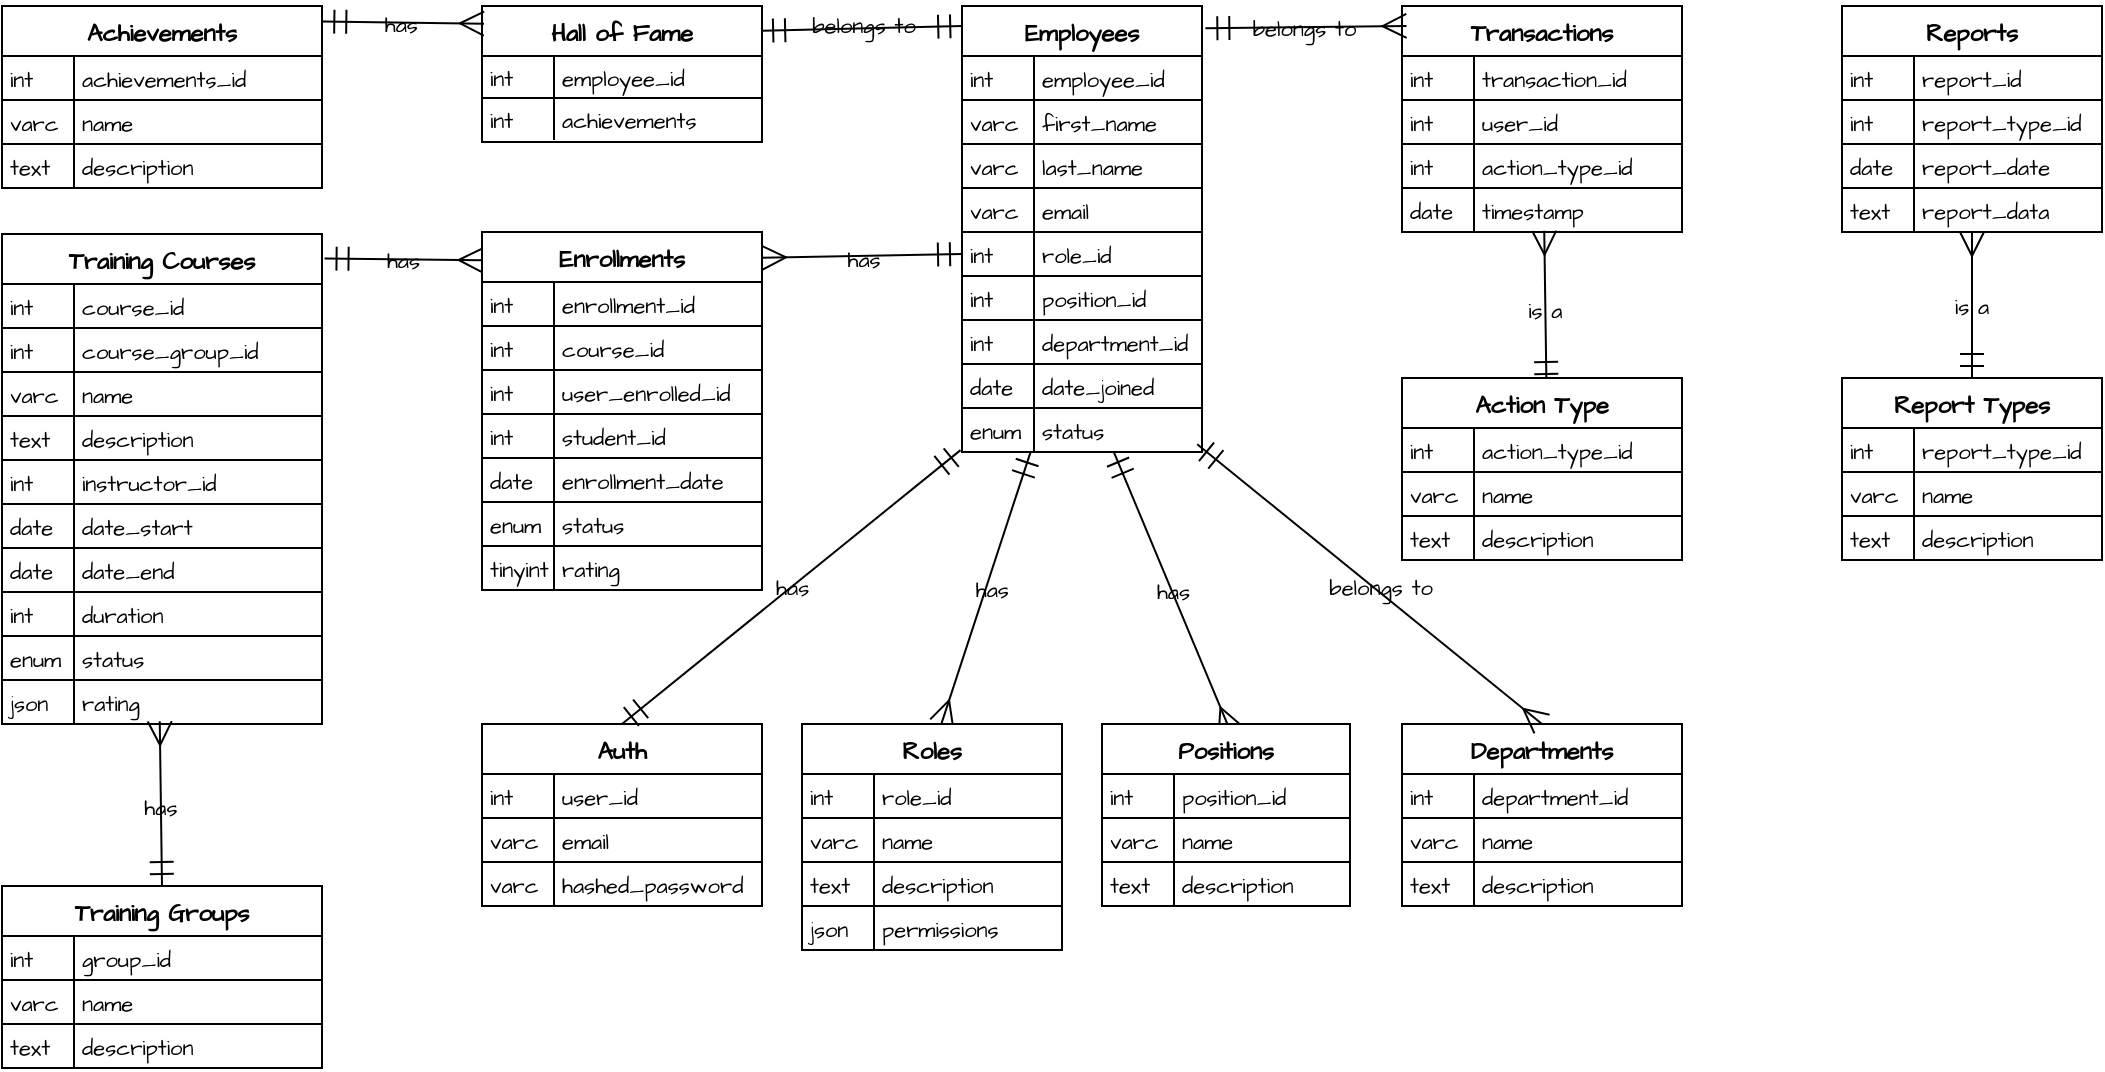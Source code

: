 <mxfile version="24.7.16">
  <diagram name="Page-1" id="BIeippKLaWh_f7vk-IIa">
    <mxGraphModel dx="1365" dy="1433" grid="1" gridSize="10" guides="1" tooltips="1" connect="1" arrows="1" fold="1" page="1" pageScale="1" pageWidth="850" pageHeight="1100" math="0" shadow="0">
      <root>
        <mxCell id="0" />
        <mxCell id="1" parent="0" />
        <mxCell id="1vJfrN8NMG1-H0iuWCPC-1" value="Employees" style="shape=table;startSize=25;container=1;collapsible=0;childLayout=tableLayout;fixedRows=1;rowLines=1;fontStyle=1;align=center;resizeLast=1;hachureGap=4;fontFamily=Architects Daughter;fontSource=https%3A%2F%2Ffonts.googleapis.com%2Fcss%3Ffamily%3DArchitects%2BDaughter;labelBackgroundColor=none;rounded=0;" parent="1" vertex="1">
          <mxGeometry x="800" y="280" width="120" height="223" as="geometry" />
        </mxCell>
        <mxCell id="1vJfrN8NMG1-H0iuWCPC-2" style="shape=tableRow;horizontal=0;startSize=0;swimlaneHead=0;swimlaneBody=0;fillColor=none;collapsible=0;dropTarget=0;points=[[0,0.5],[1,0.5]];portConstraint=eastwest;top=0;left=0;right=0;bottom=0;hachureGap=4;fontFamily=Architects Daughter;fontSource=https%3A%2F%2Ffonts.googleapis.com%2Fcss%3Ffamily%3DArchitects%2BDaughter;labelBackgroundColor=none;rounded=0;" parent="1vJfrN8NMG1-H0iuWCPC-1" vertex="1">
          <mxGeometry y="25" width="120" height="22" as="geometry" />
        </mxCell>
        <mxCell id="1vJfrN8NMG1-H0iuWCPC-3" value="int" style="shape=partialRectangle;connectable=0;fillColor=none;top=0;left=0;bottom=0;right=0;align=left;spacingLeft=2;overflow=hidden;fontSize=11;hachureGap=4;fontFamily=Architects Daughter;fontSource=https%3A%2F%2Ffonts.googleapis.com%2Fcss%3Ffamily%3DArchitects%2BDaughter;labelBackgroundColor=none;rounded=0;" parent="1vJfrN8NMG1-H0iuWCPC-2" vertex="1">
          <mxGeometry width="36" height="22" as="geometry">
            <mxRectangle width="36" height="22" as="alternateBounds" />
          </mxGeometry>
        </mxCell>
        <mxCell id="1vJfrN8NMG1-H0iuWCPC-4" value="employee_id" style="shape=partialRectangle;connectable=0;fillColor=none;top=0;left=0;bottom=0;right=0;align=left;spacingLeft=2;overflow=hidden;fontSize=11;hachureGap=4;fontFamily=Architects Daughter;fontSource=https%3A%2F%2Ffonts.googleapis.com%2Fcss%3Ffamily%3DArchitects%2BDaughter;labelBackgroundColor=none;rounded=0;" parent="1vJfrN8NMG1-H0iuWCPC-2" vertex="1">
          <mxGeometry x="36" width="84" height="22" as="geometry">
            <mxRectangle width="84" height="22" as="alternateBounds" />
          </mxGeometry>
        </mxCell>
        <mxCell id="1vJfrN8NMG1-H0iuWCPC-5" style="shape=tableRow;horizontal=0;startSize=0;swimlaneHead=0;swimlaneBody=0;fillColor=none;collapsible=0;dropTarget=0;points=[[0,0.5],[1,0.5]];portConstraint=eastwest;top=0;left=0;right=0;bottom=0;hachureGap=4;fontFamily=Architects Daughter;fontSource=https%3A%2F%2Ffonts.googleapis.com%2Fcss%3Ffamily%3DArchitects%2BDaughter;labelBackgroundColor=none;rounded=0;" parent="1vJfrN8NMG1-H0iuWCPC-1" vertex="1">
          <mxGeometry y="47" width="120" height="22" as="geometry" />
        </mxCell>
        <mxCell id="1vJfrN8NMG1-H0iuWCPC-6" value="varc" style="shape=partialRectangle;connectable=0;fillColor=none;top=0;left=0;bottom=0;right=0;align=left;spacingLeft=2;overflow=hidden;fontSize=11;hachureGap=4;fontFamily=Architects Daughter;fontSource=https%3A%2F%2Ffonts.googleapis.com%2Fcss%3Ffamily%3DArchitects%2BDaughter;labelBackgroundColor=none;rounded=0;" parent="1vJfrN8NMG1-H0iuWCPC-5" vertex="1">
          <mxGeometry width="36" height="22" as="geometry">
            <mxRectangle width="36" height="22" as="alternateBounds" />
          </mxGeometry>
        </mxCell>
        <mxCell id="1vJfrN8NMG1-H0iuWCPC-7" value="first_name" style="shape=partialRectangle;connectable=0;fillColor=none;top=0;left=0;bottom=0;right=0;align=left;spacingLeft=2;overflow=hidden;fontSize=11;hachureGap=4;fontFamily=Architects Daughter;fontSource=https%3A%2F%2Ffonts.googleapis.com%2Fcss%3Ffamily%3DArchitects%2BDaughter;labelBackgroundColor=none;rounded=0;" parent="1vJfrN8NMG1-H0iuWCPC-5" vertex="1">
          <mxGeometry x="36" width="84" height="22" as="geometry">
            <mxRectangle width="84" height="22" as="alternateBounds" />
          </mxGeometry>
        </mxCell>
        <mxCell id="1vJfrN8NMG1-H0iuWCPC-8" style="shape=tableRow;horizontal=0;startSize=0;swimlaneHead=0;swimlaneBody=0;fillColor=none;collapsible=0;dropTarget=0;points=[[0,0.5],[1,0.5]];portConstraint=eastwest;top=0;left=0;right=0;bottom=0;hachureGap=4;fontFamily=Architects Daughter;fontSource=https%3A%2F%2Ffonts.googleapis.com%2Fcss%3Ffamily%3DArchitects%2BDaughter;labelBackgroundColor=none;rounded=0;" parent="1vJfrN8NMG1-H0iuWCPC-1" vertex="1">
          <mxGeometry y="69" width="120" height="22" as="geometry" />
        </mxCell>
        <mxCell id="1vJfrN8NMG1-H0iuWCPC-9" value="varc" style="shape=partialRectangle;connectable=0;fillColor=none;top=0;left=0;bottom=0;right=0;align=left;spacingLeft=2;overflow=hidden;fontSize=11;hachureGap=4;fontFamily=Architects Daughter;fontSource=https%3A%2F%2Ffonts.googleapis.com%2Fcss%3Ffamily%3DArchitects%2BDaughter;labelBackgroundColor=none;rounded=0;" parent="1vJfrN8NMG1-H0iuWCPC-8" vertex="1">
          <mxGeometry width="36" height="22" as="geometry">
            <mxRectangle width="36" height="22" as="alternateBounds" />
          </mxGeometry>
        </mxCell>
        <mxCell id="1vJfrN8NMG1-H0iuWCPC-10" value="last_name" style="shape=partialRectangle;connectable=0;fillColor=none;top=0;left=0;bottom=0;right=0;align=left;spacingLeft=2;overflow=hidden;fontSize=11;hachureGap=4;fontFamily=Architects Daughter;fontSource=https%3A%2F%2Ffonts.googleapis.com%2Fcss%3Ffamily%3DArchitects%2BDaughter;labelBackgroundColor=none;rounded=0;" parent="1vJfrN8NMG1-H0iuWCPC-8" vertex="1">
          <mxGeometry x="36" width="84" height="22" as="geometry">
            <mxRectangle width="84" height="22" as="alternateBounds" />
          </mxGeometry>
        </mxCell>
        <mxCell id="1vJfrN8NMG1-H0iuWCPC-11" style="shape=tableRow;horizontal=0;startSize=0;swimlaneHead=0;swimlaneBody=0;fillColor=none;collapsible=0;dropTarget=0;points=[[0,0.5],[1,0.5]];portConstraint=eastwest;top=0;left=0;right=0;bottom=0;hachureGap=4;fontFamily=Architects Daughter;fontSource=https%3A%2F%2Ffonts.googleapis.com%2Fcss%3Ffamily%3DArchitects%2BDaughter;labelBackgroundColor=none;rounded=0;" parent="1vJfrN8NMG1-H0iuWCPC-1" vertex="1">
          <mxGeometry y="91" width="120" height="22" as="geometry" />
        </mxCell>
        <mxCell id="1vJfrN8NMG1-H0iuWCPC-12" value="varc" style="shape=partialRectangle;connectable=0;fillColor=none;top=0;left=0;bottom=0;right=0;align=left;spacingLeft=2;overflow=hidden;fontSize=11;hachureGap=4;fontFamily=Architects Daughter;fontSource=https%3A%2F%2Ffonts.googleapis.com%2Fcss%3Ffamily%3DArchitects%2BDaughter;labelBackgroundColor=none;rounded=0;" parent="1vJfrN8NMG1-H0iuWCPC-11" vertex="1">
          <mxGeometry width="36" height="22" as="geometry">
            <mxRectangle width="36" height="22" as="alternateBounds" />
          </mxGeometry>
        </mxCell>
        <mxCell id="1vJfrN8NMG1-H0iuWCPC-13" value="email" style="shape=partialRectangle;connectable=0;fillColor=none;top=0;left=0;bottom=0;right=0;align=left;spacingLeft=2;overflow=hidden;fontSize=11;hachureGap=4;fontFamily=Architects Daughter;fontSource=https%3A%2F%2Ffonts.googleapis.com%2Fcss%3Ffamily%3DArchitects%2BDaughter;labelBackgroundColor=none;rounded=0;" parent="1vJfrN8NMG1-H0iuWCPC-11" vertex="1">
          <mxGeometry x="36" width="84" height="22" as="geometry">
            <mxRectangle width="84" height="22" as="alternateBounds" />
          </mxGeometry>
        </mxCell>
        <mxCell id="1vJfrN8NMG1-H0iuWCPC-17" style="shape=tableRow;horizontal=0;startSize=0;swimlaneHead=0;swimlaneBody=0;fillColor=none;collapsible=0;dropTarget=0;points=[[0,0.5],[1,0.5]];portConstraint=eastwest;top=0;left=0;right=0;bottom=0;hachureGap=4;fontFamily=Architects Daughter;fontSource=https%3A%2F%2Ffonts.googleapis.com%2Fcss%3Ffamily%3DArchitects%2BDaughter;labelBackgroundColor=none;rounded=0;" parent="1vJfrN8NMG1-H0iuWCPC-1" vertex="1">
          <mxGeometry y="113" width="120" height="22" as="geometry" />
        </mxCell>
        <mxCell id="1vJfrN8NMG1-H0iuWCPC-18" value="int" style="shape=partialRectangle;connectable=0;fillColor=none;top=0;left=0;bottom=0;right=0;align=left;spacingLeft=2;overflow=hidden;fontSize=11;hachureGap=4;fontFamily=Architects Daughter;fontSource=https%3A%2F%2Ffonts.googleapis.com%2Fcss%3Ffamily%3DArchitects%2BDaughter;labelBackgroundColor=none;rounded=0;" parent="1vJfrN8NMG1-H0iuWCPC-17" vertex="1">
          <mxGeometry width="36" height="22" as="geometry">
            <mxRectangle width="36" height="22" as="alternateBounds" />
          </mxGeometry>
        </mxCell>
        <mxCell id="1vJfrN8NMG1-H0iuWCPC-19" value="role_id" style="shape=partialRectangle;connectable=0;fillColor=none;top=0;left=0;bottom=0;right=0;align=left;spacingLeft=2;overflow=hidden;fontSize=11;hachureGap=4;fontFamily=Architects Daughter;fontSource=https%3A%2F%2Ffonts.googleapis.com%2Fcss%3Ffamily%3DArchitects%2BDaughter;labelBackgroundColor=none;rounded=0;" parent="1vJfrN8NMG1-H0iuWCPC-17" vertex="1">
          <mxGeometry x="36" width="84" height="22" as="geometry">
            <mxRectangle width="84" height="22" as="alternateBounds" />
          </mxGeometry>
        </mxCell>
        <mxCell id="1vJfrN8NMG1-H0iuWCPC-20" style="shape=tableRow;horizontal=0;startSize=0;swimlaneHead=0;swimlaneBody=0;fillColor=none;collapsible=0;dropTarget=0;points=[[0,0.5],[1,0.5]];portConstraint=eastwest;top=0;left=0;right=0;bottom=0;hachureGap=4;fontFamily=Architects Daughter;fontSource=https%3A%2F%2Ffonts.googleapis.com%2Fcss%3Ffamily%3DArchitects%2BDaughter;labelBackgroundColor=none;rounded=0;" parent="1vJfrN8NMG1-H0iuWCPC-1" vertex="1">
          <mxGeometry y="135" width="120" height="22" as="geometry" />
        </mxCell>
        <mxCell id="1vJfrN8NMG1-H0iuWCPC-21" value="int" style="shape=partialRectangle;connectable=0;fillColor=none;top=0;left=0;bottom=0;right=0;align=left;spacingLeft=2;overflow=hidden;fontSize=11;hachureGap=4;fontFamily=Architects Daughter;fontSource=https%3A%2F%2Ffonts.googleapis.com%2Fcss%3Ffamily%3DArchitects%2BDaughter;labelBackgroundColor=none;rounded=0;" parent="1vJfrN8NMG1-H0iuWCPC-20" vertex="1">
          <mxGeometry width="36" height="22" as="geometry">
            <mxRectangle width="36" height="22" as="alternateBounds" />
          </mxGeometry>
        </mxCell>
        <mxCell id="1vJfrN8NMG1-H0iuWCPC-22" value="position_id" style="shape=partialRectangle;connectable=0;fillColor=none;top=0;left=0;bottom=0;right=0;align=left;spacingLeft=2;overflow=hidden;fontSize=11;hachureGap=4;fontFamily=Architects Daughter;fontSource=https%3A%2F%2Ffonts.googleapis.com%2Fcss%3Ffamily%3DArchitects%2BDaughter;labelBackgroundColor=none;rounded=0;" parent="1vJfrN8NMG1-H0iuWCPC-20" vertex="1">
          <mxGeometry x="36" width="84" height="22" as="geometry">
            <mxRectangle width="84" height="22" as="alternateBounds" />
          </mxGeometry>
        </mxCell>
        <mxCell id="1vJfrN8NMG1-H0iuWCPC-23" style="shape=tableRow;horizontal=0;startSize=0;swimlaneHead=0;swimlaneBody=0;fillColor=none;collapsible=0;dropTarget=0;points=[[0,0.5],[1,0.5]];portConstraint=eastwest;top=0;left=0;right=0;bottom=0;hachureGap=4;fontFamily=Architects Daughter;fontSource=https%3A%2F%2Ffonts.googleapis.com%2Fcss%3Ffamily%3DArchitects%2BDaughter;labelBackgroundColor=none;rounded=0;" parent="1vJfrN8NMG1-H0iuWCPC-1" vertex="1">
          <mxGeometry y="157" width="120" height="22" as="geometry" />
        </mxCell>
        <mxCell id="1vJfrN8NMG1-H0iuWCPC-24" value="int" style="shape=partialRectangle;connectable=0;fillColor=none;top=0;left=0;bottom=0;right=0;align=left;spacingLeft=2;overflow=hidden;fontSize=11;hachureGap=4;fontFamily=Architects Daughter;fontSource=https%3A%2F%2Ffonts.googleapis.com%2Fcss%3Ffamily%3DArchitects%2BDaughter;labelBackgroundColor=none;rounded=0;" parent="1vJfrN8NMG1-H0iuWCPC-23" vertex="1">
          <mxGeometry width="36" height="22" as="geometry">
            <mxRectangle width="36" height="22" as="alternateBounds" />
          </mxGeometry>
        </mxCell>
        <mxCell id="1vJfrN8NMG1-H0iuWCPC-25" value="department_id" style="shape=partialRectangle;connectable=0;fillColor=none;top=0;left=0;bottom=0;right=0;align=left;spacingLeft=2;overflow=hidden;fontSize=11;hachureGap=4;fontFamily=Architects Daughter;fontSource=https%3A%2F%2Ffonts.googleapis.com%2Fcss%3Ffamily%3DArchitects%2BDaughter;labelBackgroundColor=none;rounded=0;" parent="1vJfrN8NMG1-H0iuWCPC-23" vertex="1">
          <mxGeometry x="36" width="84" height="22" as="geometry">
            <mxRectangle width="84" height="22" as="alternateBounds" />
          </mxGeometry>
        </mxCell>
        <mxCell id="1vJfrN8NMG1-H0iuWCPC-26" style="shape=tableRow;horizontal=0;startSize=0;swimlaneHead=0;swimlaneBody=0;fillColor=none;collapsible=0;dropTarget=0;points=[[0,0.5],[1,0.5]];portConstraint=eastwest;top=0;left=0;right=0;bottom=0;hachureGap=4;fontFamily=Architects Daughter;fontSource=https%3A%2F%2Ffonts.googleapis.com%2Fcss%3Ffamily%3DArchitects%2BDaughter;labelBackgroundColor=none;rounded=0;" parent="1vJfrN8NMG1-H0iuWCPC-1" vertex="1">
          <mxGeometry y="179" width="120" height="22" as="geometry" />
        </mxCell>
        <mxCell id="1vJfrN8NMG1-H0iuWCPC-27" value="date" style="shape=partialRectangle;connectable=0;fillColor=none;top=0;left=0;bottom=0;right=0;align=left;spacingLeft=2;overflow=hidden;fontSize=11;hachureGap=4;fontFamily=Architects Daughter;fontSource=https%3A%2F%2Ffonts.googleapis.com%2Fcss%3Ffamily%3DArchitects%2BDaughter;labelBackgroundColor=none;rounded=0;" parent="1vJfrN8NMG1-H0iuWCPC-26" vertex="1">
          <mxGeometry width="36" height="22" as="geometry">
            <mxRectangle width="36" height="22" as="alternateBounds" />
          </mxGeometry>
        </mxCell>
        <mxCell id="1vJfrN8NMG1-H0iuWCPC-28" value="date_joined" style="shape=partialRectangle;connectable=0;fillColor=none;top=0;left=0;bottom=0;right=0;align=left;spacingLeft=2;overflow=hidden;fontSize=11;hachureGap=4;fontFamily=Architects Daughter;fontSource=https%3A%2F%2Ffonts.googleapis.com%2Fcss%3Ffamily%3DArchitects%2BDaughter;labelBackgroundColor=none;rounded=0;" parent="1vJfrN8NMG1-H0iuWCPC-26" vertex="1">
          <mxGeometry x="36" width="84" height="22" as="geometry">
            <mxRectangle width="84" height="22" as="alternateBounds" />
          </mxGeometry>
        </mxCell>
        <mxCell id="1vJfrN8NMG1-H0iuWCPC-32" style="shape=tableRow;horizontal=0;startSize=0;swimlaneHead=0;swimlaneBody=0;fillColor=none;collapsible=0;dropTarget=0;points=[[0,0.5],[1,0.5]];portConstraint=eastwest;top=0;left=0;right=0;bottom=0;hachureGap=4;fontFamily=Architects Daughter;fontSource=https%3A%2F%2Ffonts.googleapis.com%2Fcss%3Ffamily%3DArchitects%2BDaughter;labelBackgroundColor=none;rounded=0;" parent="1vJfrN8NMG1-H0iuWCPC-1" vertex="1">
          <mxGeometry y="201" width="120" height="22" as="geometry" />
        </mxCell>
        <mxCell id="1vJfrN8NMG1-H0iuWCPC-33" value="enum" style="shape=partialRectangle;connectable=0;fillColor=none;top=0;left=0;bottom=0;right=0;align=left;spacingLeft=2;overflow=hidden;fontSize=11;hachureGap=4;fontFamily=Architects Daughter;fontSource=https%3A%2F%2Ffonts.googleapis.com%2Fcss%3Ffamily%3DArchitects%2BDaughter;labelBackgroundColor=none;rounded=0;" parent="1vJfrN8NMG1-H0iuWCPC-32" vertex="1">
          <mxGeometry width="36" height="22" as="geometry">
            <mxRectangle width="36" height="22" as="alternateBounds" />
          </mxGeometry>
        </mxCell>
        <mxCell id="1vJfrN8NMG1-H0iuWCPC-34" value="status" style="shape=partialRectangle;connectable=0;fillColor=none;top=0;left=0;bottom=0;right=0;align=left;spacingLeft=2;overflow=hidden;fontSize=11;hachureGap=4;fontFamily=Architects Daughter;fontSource=https%3A%2F%2Ffonts.googleapis.com%2Fcss%3Ffamily%3DArchitects%2BDaughter;labelBackgroundColor=none;rounded=0;" parent="1vJfrN8NMG1-H0iuWCPC-32" vertex="1">
          <mxGeometry x="36" width="84" height="22" as="geometry">
            <mxRectangle width="84" height="22" as="alternateBounds" />
          </mxGeometry>
        </mxCell>
        <mxCell id="1vJfrN8NMG1-H0iuWCPC-49" value="Departments" style="shape=table;startSize=25;container=1;collapsible=0;childLayout=tableLayout;fixedRows=1;rowLines=1;fontStyle=1;align=center;resizeLast=1;hachureGap=4;fontFamily=Architects Daughter;fontSource=https%3A%2F%2Ffonts.googleapis.com%2Fcss%3Ffamily%3DArchitects%2BDaughter;labelBackgroundColor=none;rounded=0;" parent="1" vertex="1">
          <mxGeometry x="1020" y="639" width="140" height="91" as="geometry" />
        </mxCell>
        <mxCell id="1vJfrN8NMG1-H0iuWCPC-50" style="shape=tableRow;horizontal=0;startSize=0;swimlaneHead=0;swimlaneBody=0;fillColor=none;collapsible=0;dropTarget=0;points=[[0,0.5],[1,0.5]];portConstraint=eastwest;top=0;left=0;right=0;bottom=0;hachureGap=4;fontFamily=Architects Daughter;fontSource=https%3A%2F%2Ffonts.googleapis.com%2Fcss%3Ffamily%3DArchitects%2BDaughter;labelBackgroundColor=none;rounded=0;" parent="1vJfrN8NMG1-H0iuWCPC-49" vertex="1">
          <mxGeometry y="25" width="140" height="22" as="geometry" />
        </mxCell>
        <mxCell id="1vJfrN8NMG1-H0iuWCPC-51" value="int" style="shape=partialRectangle;connectable=0;fillColor=none;top=0;left=0;bottom=0;right=0;align=left;spacingLeft=2;overflow=hidden;fontSize=11;hachureGap=4;fontFamily=Architects Daughter;fontSource=https%3A%2F%2Ffonts.googleapis.com%2Fcss%3Ffamily%3DArchitects%2BDaughter;labelBackgroundColor=none;rounded=0;" parent="1vJfrN8NMG1-H0iuWCPC-50" vertex="1">
          <mxGeometry width="36" height="22" as="geometry">
            <mxRectangle width="36" height="22" as="alternateBounds" />
          </mxGeometry>
        </mxCell>
        <mxCell id="1vJfrN8NMG1-H0iuWCPC-52" value="department_id" style="shape=partialRectangle;connectable=0;fillColor=none;top=0;left=0;bottom=0;right=0;align=left;spacingLeft=2;overflow=hidden;fontSize=11;hachureGap=4;fontFamily=Architects Daughter;fontSource=https%3A%2F%2Ffonts.googleapis.com%2Fcss%3Ffamily%3DArchitects%2BDaughter;labelBackgroundColor=none;rounded=0;" parent="1vJfrN8NMG1-H0iuWCPC-50" vertex="1">
          <mxGeometry x="36" width="104" height="22" as="geometry">
            <mxRectangle width="104" height="22" as="alternateBounds" />
          </mxGeometry>
        </mxCell>
        <mxCell id="1vJfrN8NMG1-H0iuWCPC-53" style="shape=tableRow;horizontal=0;startSize=0;swimlaneHead=0;swimlaneBody=0;fillColor=none;collapsible=0;dropTarget=0;points=[[0,0.5],[1,0.5]];portConstraint=eastwest;top=0;left=0;right=0;bottom=0;hachureGap=4;fontFamily=Architects Daughter;fontSource=https%3A%2F%2Ffonts.googleapis.com%2Fcss%3Ffamily%3DArchitects%2BDaughter;labelBackgroundColor=none;rounded=0;" parent="1vJfrN8NMG1-H0iuWCPC-49" vertex="1">
          <mxGeometry y="47" width="140" height="22" as="geometry" />
        </mxCell>
        <mxCell id="1vJfrN8NMG1-H0iuWCPC-54" value="varc" style="shape=partialRectangle;connectable=0;fillColor=none;top=0;left=0;bottom=0;right=0;align=left;spacingLeft=2;overflow=hidden;fontSize=11;hachureGap=4;fontFamily=Architects Daughter;fontSource=https%3A%2F%2Ffonts.googleapis.com%2Fcss%3Ffamily%3DArchitects%2BDaughter;labelBackgroundColor=none;rounded=0;" parent="1vJfrN8NMG1-H0iuWCPC-53" vertex="1">
          <mxGeometry width="36" height="22" as="geometry">
            <mxRectangle width="36" height="22" as="alternateBounds" />
          </mxGeometry>
        </mxCell>
        <mxCell id="1vJfrN8NMG1-H0iuWCPC-55" value="name" style="shape=partialRectangle;connectable=0;fillColor=none;top=0;left=0;bottom=0;right=0;align=left;spacingLeft=2;overflow=hidden;fontSize=11;hachureGap=4;fontFamily=Architects Daughter;fontSource=https%3A%2F%2Ffonts.googleapis.com%2Fcss%3Ffamily%3DArchitects%2BDaughter;labelBackgroundColor=none;rounded=0;" parent="1vJfrN8NMG1-H0iuWCPC-53" vertex="1">
          <mxGeometry x="36" width="104" height="22" as="geometry">
            <mxRectangle width="104" height="22" as="alternateBounds" />
          </mxGeometry>
        </mxCell>
        <mxCell id="1vJfrN8NMG1-H0iuWCPC-56" style="shape=tableRow;horizontal=0;startSize=0;swimlaneHead=0;swimlaneBody=0;fillColor=none;collapsible=0;dropTarget=0;points=[[0,0.5],[1,0.5]];portConstraint=eastwest;top=0;left=0;right=0;bottom=0;hachureGap=4;fontFamily=Architects Daughter;fontSource=https%3A%2F%2Ffonts.googleapis.com%2Fcss%3Ffamily%3DArchitects%2BDaughter;labelBackgroundColor=none;rounded=0;" parent="1vJfrN8NMG1-H0iuWCPC-49" vertex="1">
          <mxGeometry y="69" width="140" height="22" as="geometry" />
        </mxCell>
        <mxCell id="1vJfrN8NMG1-H0iuWCPC-57" value="text" style="shape=partialRectangle;connectable=0;fillColor=none;top=0;left=0;bottom=0;right=0;align=left;spacingLeft=2;overflow=hidden;fontSize=11;hachureGap=4;fontFamily=Architects Daughter;fontSource=https%3A%2F%2Ffonts.googleapis.com%2Fcss%3Ffamily%3DArchitects%2BDaughter;labelBackgroundColor=none;rounded=0;" parent="1vJfrN8NMG1-H0iuWCPC-56" vertex="1">
          <mxGeometry width="36" height="22" as="geometry">
            <mxRectangle width="36" height="22" as="alternateBounds" />
          </mxGeometry>
        </mxCell>
        <mxCell id="1vJfrN8NMG1-H0iuWCPC-58" value="description" style="shape=partialRectangle;connectable=0;fillColor=none;top=0;left=0;bottom=0;right=0;align=left;spacingLeft=2;overflow=hidden;fontSize=11;hachureGap=4;fontFamily=Architects Daughter;fontSource=https%3A%2F%2Ffonts.googleapis.com%2Fcss%3Ffamily%3DArchitects%2BDaughter;labelBackgroundColor=none;rounded=0;" parent="1vJfrN8NMG1-H0iuWCPC-56" vertex="1">
          <mxGeometry x="36" width="104" height="22" as="geometry">
            <mxRectangle width="104" height="22" as="alternateBounds" />
          </mxGeometry>
        </mxCell>
        <mxCell id="1vJfrN8NMG1-H0iuWCPC-59" value="Training Groups" style="shape=table;startSize=25;container=1;collapsible=0;childLayout=tableLayout;fixedRows=1;rowLines=1;fontStyle=1;align=center;resizeLast=1;hachureGap=4;fontFamily=Architects Daughter;fontSource=https%3A%2F%2Ffonts.googleapis.com%2Fcss%3Ffamily%3DArchitects%2BDaughter;labelBackgroundColor=none;rounded=0;" parent="1" vertex="1">
          <mxGeometry x="320" y="720" width="160" height="91" as="geometry" />
        </mxCell>
        <mxCell id="1vJfrN8NMG1-H0iuWCPC-60" style="shape=tableRow;horizontal=0;startSize=0;swimlaneHead=0;swimlaneBody=0;fillColor=none;collapsible=0;dropTarget=0;points=[[0,0.5],[1,0.5]];portConstraint=eastwest;top=0;left=0;right=0;bottom=0;hachureGap=4;fontFamily=Architects Daughter;fontSource=https%3A%2F%2Ffonts.googleapis.com%2Fcss%3Ffamily%3DArchitects%2BDaughter;labelBackgroundColor=none;rounded=0;" parent="1vJfrN8NMG1-H0iuWCPC-59" vertex="1">
          <mxGeometry y="25" width="160" height="22" as="geometry" />
        </mxCell>
        <mxCell id="1vJfrN8NMG1-H0iuWCPC-61" value="int" style="shape=partialRectangle;connectable=0;fillColor=none;top=0;left=0;bottom=0;right=0;align=left;spacingLeft=2;overflow=hidden;fontSize=11;hachureGap=4;fontFamily=Architects Daughter;fontSource=https%3A%2F%2Ffonts.googleapis.com%2Fcss%3Ffamily%3DArchitects%2BDaughter;labelBackgroundColor=none;rounded=0;" parent="1vJfrN8NMG1-H0iuWCPC-60" vertex="1">
          <mxGeometry width="36" height="22" as="geometry">
            <mxRectangle width="36" height="22" as="alternateBounds" />
          </mxGeometry>
        </mxCell>
        <mxCell id="1vJfrN8NMG1-H0iuWCPC-62" value="group_id" style="shape=partialRectangle;connectable=0;fillColor=none;top=0;left=0;bottom=0;right=0;align=left;spacingLeft=2;overflow=hidden;fontSize=11;hachureGap=4;fontFamily=Architects Daughter;fontSource=https%3A%2F%2Ffonts.googleapis.com%2Fcss%3Ffamily%3DArchitects%2BDaughter;labelBackgroundColor=none;rounded=0;" parent="1vJfrN8NMG1-H0iuWCPC-60" vertex="1">
          <mxGeometry x="36" width="124" height="22" as="geometry">
            <mxRectangle width="124" height="22" as="alternateBounds" />
          </mxGeometry>
        </mxCell>
        <mxCell id="1vJfrN8NMG1-H0iuWCPC-63" style="shape=tableRow;horizontal=0;startSize=0;swimlaneHead=0;swimlaneBody=0;fillColor=none;collapsible=0;dropTarget=0;points=[[0,0.5],[1,0.5]];portConstraint=eastwest;top=0;left=0;right=0;bottom=0;hachureGap=4;fontFamily=Architects Daughter;fontSource=https%3A%2F%2Ffonts.googleapis.com%2Fcss%3Ffamily%3DArchitects%2BDaughter;labelBackgroundColor=none;rounded=0;" parent="1vJfrN8NMG1-H0iuWCPC-59" vertex="1">
          <mxGeometry y="47" width="160" height="22" as="geometry" />
        </mxCell>
        <mxCell id="1vJfrN8NMG1-H0iuWCPC-64" value="varc" style="shape=partialRectangle;connectable=0;fillColor=none;top=0;left=0;bottom=0;right=0;align=left;spacingLeft=2;overflow=hidden;fontSize=11;hachureGap=4;fontFamily=Architects Daughter;fontSource=https%3A%2F%2Ffonts.googleapis.com%2Fcss%3Ffamily%3DArchitects%2BDaughter;labelBackgroundColor=none;rounded=0;" parent="1vJfrN8NMG1-H0iuWCPC-63" vertex="1">
          <mxGeometry width="36" height="22" as="geometry">
            <mxRectangle width="36" height="22" as="alternateBounds" />
          </mxGeometry>
        </mxCell>
        <mxCell id="1vJfrN8NMG1-H0iuWCPC-65" value="name" style="shape=partialRectangle;connectable=0;fillColor=none;top=0;left=0;bottom=0;right=0;align=left;spacingLeft=2;overflow=hidden;fontSize=11;hachureGap=4;fontFamily=Architects Daughter;fontSource=https%3A%2F%2Ffonts.googleapis.com%2Fcss%3Ffamily%3DArchitects%2BDaughter;labelBackgroundColor=none;rounded=0;" parent="1vJfrN8NMG1-H0iuWCPC-63" vertex="1">
          <mxGeometry x="36" width="124" height="22" as="geometry">
            <mxRectangle width="124" height="22" as="alternateBounds" />
          </mxGeometry>
        </mxCell>
        <mxCell id="1vJfrN8NMG1-H0iuWCPC-66" style="shape=tableRow;horizontal=0;startSize=0;swimlaneHead=0;swimlaneBody=0;fillColor=none;collapsible=0;dropTarget=0;points=[[0,0.5],[1,0.5]];portConstraint=eastwest;top=0;left=0;right=0;bottom=0;hachureGap=4;fontFamily=Architects Daughter;fontSource=https%3A%2F%2Ffonts.googleapis.com%2Fcss%3Ffamily%3DArchitects%2BDaughter;labelBackgroundColor=none;rounded=0;" parent="1vJfrN8NMG1-H0iuWCPC-59" vertex="1">
          <mxGeometry y="69" width="160" height="22" as="geometry" />
        </mxCell>
        <mxCell id="1vJfrN8NMG1-H0iuWCPC-67" value="text" style="shape=partialRectangle;connectable=0;fillColor=none;top=0;left=0;bottom=0;right=0;align=left;spacingLeft=2;overflow=hidden;fontSize=11;hachureGap=4;fontFamily=Architects Daughter;fontSource=https%3A%2F%2Ffonts.googleapis.com%2Fcss%3Ffamily%3DArchitects%2BDaughter;labelBackgroundColor=none;rounded=0;" parent="1vJfrN8NMG1-H0iuWCPC-66" vertex="1">
          <mxGeometry width="36" height="22" as="geometry">
            <mxRectangle width="36" height="22" as="alternateBounds" />
          </mxGeometry>
        </mxCell>
        <mxCell id="1vJfrN8NMG1-H0iuWCPC-68" value="description" style="shape=partialRectangle;connectable=0;fillColor=none;top=0;left=0;bottom=0;right=0;align=left;spacingLeft=2;overflow=hidden;fontSize=11;hachureGap=4;fontFamily=Architects Daughter;fontSource=https%3A%2F%2Ffonts.googleapis.com%2Fcss%3Ffamily%3DArchitects%2BDaughter;labelBackgroundColor=none;rounded=0;" parent="1vJfrN8NMG1-H0iuWCPC-66" vertex="1">
          <mxGeometry x="36" width="124" height="22" as="geometry">
            <mxRectangle width="124" height="22" as="alternateBounds" />
          </mxGeometry>
        </mxCell>
        <mxCell id="1vJfrN8NMG1-H0iuWCPC-69" value="Training Courses" style="shape=table;startSize=25;container=1;collapsible=0;childLayout=tableLayout;fixedRows=1;rowLines=1;fontStyle=1;align=center;resizeLast=1;hachureGap=4;fontFamily=Architects Daughter;fontSource=https%3A%2F%2Ffonts.googleapis.com%2Fcss%3Ffamily%3DArchitects%2BDaughter;labelBackgroundColor=none;rounded=0;" parent="1" vertex="1">
          <mxGeometry x="320" y="394" width="160" height="245" as="geometry" />
        </mxCell>
        <mxCell id="1vJfrN8NMG1-H0iuWCPC-70" style="shape=tableRow;horizontal=0;startSize=0;swimlaneHead=0;swimlaneBody=0;fillColor=none;collapsible=0;dropTarget=0;points=[[0,0.5],[1,0.5]];portConstraint=eastwest;top=0;left=0;right=0;bottom=0;hachureGap=4;fontFamily=Architects Daughter;fontSource=https%3A%2F%2Ffonts.googleapis.com%2Fcss%3Ffamily%3DArchitects%2BDaughter;labelBackgroundColor=none;rounded=0;" parent="1vJfrN8NMG1-H0iuWCPC-69" vertex="1">
          <mxGeometry y="25" width="160" height="22" as="geometry" />
        </mxCell>
        <mxCell id="1vJfrN8NMG1-H0iuWCPC-71" value="int" style="shape=partialRectangle;connectable=0;fillColor=none;top=0;left=0;bottom=0;right=0;align=left;spacingLeft=2;overflow=hidden;fontSize=11;hachureGap=4;fontFamily=Architects Daughter;fontSource=https%3A%2F%2Ffonts.googleapis.com%2Fcss%3Ffamily%3DArchitects%2BDaughter;labelBackgroundColor=none;rounded=0;" parent="1vJfrN8NMG1-H0iuWCPC-70" vertex="1">
          <mxGeometry width="36" height="22" as="geometry">
            <mxRectangle width="36" height="22" as="alternateBounds" />
          </mxGeometry>
        </mxCell>
        <mxCell id="1vJfrN8NMG1-H0iuWCPC-72" value="course_id" style="shape=partialRectangle;connectable=0;fillColor=none;top=0;left=0;bottom=0;right=0;align=left;spacingLeft=2;overflow=hidden;fontSize=11;hachureGap=4;fontFamily=Architects Daughter;fontSource=https%3A%2F%2Ffonts.googleapis.com%2Fcss%3Ffamily%3DArchitects%2BDaughter;labelBackgroundColor=none;rounded=0;" parent="1vJfrN8NMG1-H0iuWCPC-70" vertex="1">
          <mxGeometry x="36" width="124" height="22" as="geometry">
            <mxRectangle width="124" height="22" as="alternateBounds" />
          </mxGeometry>
        </mxCell>
        <mxCell id="1vJfrN8NMG1-H0iuWCPC-73" style="shape=tableRow;horizontal=0;startSize=0;swimlaneHead=0;swimlaneBody=0;fillColor=none;collapsible=0;dropTarget=0;points=[[0,0.5],[1,0.5]];portConstraint=eastwest;top=0;left=0;right=0;bottom=0;hachureGap=4;fontFamily=Architects Daughter;fontSource=https%3A%2F%2Ffonts.googleapis.com%2Fcss%3Ffamily%3DArchitects%2BDaughter;labelBackgroundColor=none;rounded=0;" parent="1vJfrN8NMG1-H0iuWCPC-69" vertex="1">
          <mxGeometry y="47" width="160" height="22" as="geometry" />
        </mxCell>
        <mxCell id="1vJfrN8NMG1-H0iuWCPC-74" value="int" style="shape=partialRectangle;connectable=0;fillColor=none;top=0;left=0;bottom=0;right=0;align=left;spacingLeft=2;overflow=hidden;fontSize=11;hachureGap=4;fontFamily=Architects Daughter;fontSource=https%3A%2F%2Ffonts.googleapis.com%2Fcss%3Ffamily%3DArchitects%2BDaughter;labelBackgroundColor=none;rounded=0;" parent="1vJfrN8NMG1-H0iuWCPC-73" vertex="1">
          <mxGeometry width="36" height="22" as="geometry">
            <mxRectangle width="36" height="22" as="alternateBounds" />
          </mxGeometry>
        </mxCell>
        <mxCell id="1vJfrN8NMG1-H0iuWCPC-75" value="course_group_id" style="shape=partialRectangle;connectable=0;fillColor=none;top=0;left=0;bottom=0;right=0;align=left;spacingLeft=2;overflow=hidden;fontSize=11;hachureGap=4;fontFamily=Architects Daughter;fontSource=https%3A%2F%2Ffonts.googleapis.com%2Fcss%3Ffamily%3DArchitects%2BDaughter;labelBackgroundColor=none;rounded=0;" parent="1vJfrN8NMG1-H0iuWCPC-73" vertex="1">
          <mxGeometry x="36" width="124" height="22" as="geometry">
            <mxRectangle width="124" height="22" as="alternateBounds" />
          </mxGeometry>
        </mxCell>
        <mxCell id="1vJfrN8NMG1-H0iuWCPC-76" style="shape=tableRow;horizontal=0;startSize=0;swimlaneHead=0;swimlaneBody=0;fillColor=none;collapsible=0;dropTarget=0;points=[[0,0.5],[1,0.5]];portConstraint=eastwest;top=0;left=0;right=0;bottom=0;hachureGap=4;fontFamily=Architects Daughter;fontSource=https%3A%2F%2Ffonts.googleapis.com%2Fcss%3Ffamily%3DArchitects%2BDaughter;labelBackgroundColor=none;rounded=0;" parent="1vJfrN8NMG1-H0iuWCPC-69" vertex="1">
          <mxGeometry y="69" width="160" height="22" as="geometry" />
        </mxCell>
        <mxCell id="1vJfrN8NMG1-H0iuWCPC-77" value="varc" style="shape=partialRectangle;connectable=0;fillColor=none;top=0;left=0;bottom=0;right=0;align=left;spacingLeft=2;overflow=hidden;fontSize=11;hachureGap=4;fontFamily=Architects Daughter;fontSource=https%3A%2F%2Ffonts.googleapis.com%2Fcss%3Ffamily%3DArchitects%2BDaughter;labelBackgroundColor=none;rounded=0;" parent="1vJfrN8NMG1-H0iuWCPC-76" vertex="1">
          <mxGeometry width="36" height="22" as="geometry">
            <mxRectangle width="36" height="22" as="alternateBounds" />
          </mxGeometry>
        </mxCell>
        <mxCell id="1vJfrN8NMG1-H0iuWCPC-78" value="name" style="shape=partialRectangle;connectable=0;fillColor=none;top=0;left=0;bottom=0;right=0;align=left;spacingLeft=2;overflow=hidden;fontSize=11;hachureGap=4;fontFamily=Architects Daughter;fontSource=https%3A%2F%2Ffonts.googleapis.com%2Fcss%3Ffamily%3DArchitects%2BDaughter;labelBackgroundColor=none;rounded=0;" parent="1vJfrN8NMG1-H0iuWCPC-76" vertex="1">
          <mxGeometry x="36" width="124" height="22" as="geometry">
            <mxRectangle width="124" height="22" as="alternateBounds" />
          </mxGeometry>
        </mxCell>
        <mxCell id="1vJfrN8NMG1-H0iuWCPC-79" style="shape=tableRow;horizontal=0;startSize=0;swimlaneHead=0;swimlaneBody=0;fillColor=none;collapsible=0;dropTarget=0;points=[[0,0.5],[1,0.5]];portConstraint=eastwest;top=0;left=0;right=0;bottom=0;hachureGap=4;fontFamily=Architects Daughter;fontSource=https%3A%2F%2Ffonts.googleapis.com%2Fcss%3Ffamily%3DArchitects%2BDaughter;labelBackgroundColor=none;rounded=0;" parent="1vJfrN8NMG1-H0iuWCPC-69" vertex="1">
          <mxGeometry y="91" width="160" height="22" as="geometry" />
        </mxCell>
        <mxCell id="1vJfrN8NMG1-H0iuWCPC-80" value="text" style="shape=partialRectangle;connectable=0;fillColor=none;top=0;left=0;bottom=0;right=0;align=left;spacingLeft=2;overflow=hidden;fontSize=11;hachureGap=4;fontFamily=Architects Daughter;fontSource=https%3A%2F%2Ffonts.googleapis.com%2Fcss%3Ffamily%3DArchitects%2BDaughter;labelBackgroundColor=none;rounded=0;" parent="1vJfrN8NMG1-H0iuWCPC-79" vertex="1">
          <mxGeometry width="36" height="22" as="geometry">
            <mxRectangle width="36" height="22" as="alternateBounds" />
          </mxGeometry>
        </mxCell>
        <mxCell id="1vJfrN8NMG1-H0iuWCPC-81" value="description" style="shape=partialRectangle;connectable=0;fillColor=none;top=0;left=0;bottom=0;right=0;align=left;spacingLeft=2;overflow=hidden;fontSize=11;hachureGap=4;fontFamily=Architects Daughter;fontSource=https%3A%2F%2Ffonts.googleapis.com%2Fcss%3Ffamily%3DArchitects%2BDaughter;labelBackgroundColor=none;rounded=0;" parent="1vJfrN8NMG1-H0iuWCPC-79" vertex="1">
          <mxGeometry x="36" width="124" height="22" as="geometry">
            <mxRectangle width="124" height="22" as="alternateBounds" />
          </mxGeometry>
        </mxCell>
        <mxCell id="1vJfrN8NMG1-H0iuWCPC-82" style="shape=tableRow;horizontal=0;startSize=0;swimlaneHead=0;swimlaneBody=0;fillColor=none;collapsible=0;dropTarget=0;points=[[0,0.5],[1,0.5]];portConstraint=eastwest;top=0;left=0;right=0;bottom=0;hachureGap=4;fontFamily=Architects Daughter;fontSource=https%3A%2F%2Ffonts.googleapis.com%2Fcss%3Ffamily%3DArchitects%2BDaughter;labelBackgroundColor=none;rounded=0;" parent="1vJfrN8NMG1-H0iuWCPC-69" vertex="1">
          <mxGeometry y="113" width="160" height="22" as="geometry" />
        </mxCell>
        <mxCell id="1vJfrN8NMG1-H0iuWCPC-83" value="int" style="shape=partialRectangle;connectable=0;fillColor=none;top=0;left=0;bottom=0;right=0;align=left;spacingLeft=2;overflow=hidden;fontSize=11;hachureGap=4;fontFamily=Architects Daughter;fontSource=https%3A%2F%2Ffonts.googleapis.com%2Fcss%3Ffamily%3DArchitects%2BDaughter;labelBackgroundColor=none;rounded=0;" parent="1vJfrN8NMG1-H0iuWCPC-82" vertex="1">
          <mxGeometry width="36" height="22" as="geometry">
            <mxRectangle width="36" height="22" as="alternateBounds" />
          </mxGeometry>
        </mxCell>
        <mxCell id="1vJfrN8NMG1-H0iuWCPC-84" value="instructor_id" style="shape=partialRectangle;connectable=0;fillColor=none;top=0;left=0;bottom=0;right=0;align=left;spacingLeft=2;overflow=hidden;fontSize=11;hachureGap=4;fontFamily=Architects Daughter;fontSource=https%3A%2F%2Ffonts.googleapis.com%2Fcss%3Ffamily%3DArchitects%2BDaughter;labelBackgroundColor=none;rounded=0;" parent="1vJfrN8NMG1-H0iuWCPC-82" vertex="1">
          <mxGeometry x="36" width="124" height="22" as="geometry">
            <mxRectangle width="124" height="22" as="alternateBounds" />
          </mxGeometry>
        </mxCell>
        <mxCell id="1vJfrN8NMG1-H0iuWCPC-85" style="shape=tableRow;horizontal=0;startSize=0;swimlaneHead=0;swimlaneBody=0;fillColor=none;collapsible=0;dropTarget=0;points=[[0,0.5],[1,0.5]];portConstraint=eastwest;top=0;left=0;right=0;bottom=0;hachureGap=4;fontFamily=Architects Daughter;fontSource=https%3A%2F%2Ffonts.googleapis.com%2Fcss%3Ffamily%3DArchitects%2BDaughter;labelBackgroundColor=none;rounded=0;" parent="1vJfrN8NMG1-H0iuWCPC-69" vertex="1">
          <mxGeometry y="135" width="160" height="22" as="geometry" />
        </mxCell>
        <mxCell id="1vJfrN8NMG1-H0iuWCPC-86" value="date" style="shape=partialRectangle;connectable=0;fillColor=none;top=0;left=0;bottom=0;right=0;align=left;spacingLeft=2;overflow=hidden;fontSize=11;hachureGap=4;fontFamily=Architects Daughter;fontSource=https%3A%2F%2Ffonts.googleapis.com%2Fcss%3Ffamily%3DArchitects%2BDaughter;labelBackgroundColor=none;rounded=0;" parent="1vJfrN8NMG1-H0iuWCPC-85" vertex="1">
          <mxGeometry width="36" height="22" as="geometry">
            <mxRectangle width="36" height="22" as="alternateBounds" />
          </mxGeometry>
        </mxCell>
        <mxCell id="1vJfrN8NMG1-H0iuWCPC-87" value="date_start" style="shape=partialRectangle;connectable=0;fillColor=none;top=0;left=0;bottom=0;right=0;align=left;spacingLeft=2;overflow=hidden;fontSize=11;hachureGap=4;fontFamily=Architects Daughter;fontSource=https%3A%2F%2Ffonts.googleapis.com%2Fcss%3Ffamily%3DArchitects%2BDaughter;labelBackgroundColor=none;rounded=0;" parent="1vJfrN8NMG1-H0iuWCPC-85" vertex="1">
          <mxGeometry x="36" width="124" height="22" as="geometry">
            <mxRectangle width="124" height="22" as="alternateBounds" />
          </mxGeometry>
        </mxCell>
        <mxCell id="1vJfrN8NMG1-H0iuWCPC-88" style="shape=tableRow;horizontal=0;startSize=0;swimlaneHead=0;swimlaneBody=0;fillColor=none;collapsible=0;dropTarget=0;points=[[0,0.5],[1,0.5]];portConstraint=eastwest;top=0;left=0;right=0;bottom=0;hachureGap=4;fontFamily=Architects Daughter;fontSource=https%3A%2F%2Ffonts.googleapis.com%2Fcss%3Ffamily%3DArchitects%2BDaughter;labelBackgroundColor=none;rounded=0;" parent="1vJfrN8NMG1-H0iuWCPC-69" vertex="1">
          <mxGeometry y="157" width="160" height="22" as="geometry" />
        </mxCell>
        <mxCell id="1vJfrN8NMG1-H0iuWCPC-89" value="date" style="shape=partialRectangle;connectable=0;fillColor=none;top=0;left=0;bottom=0;right=0;align=left;spacingLeft=2;overflow=hidden;fontSize=11;hachureGap=4;fontFamily=Architects Daughter;fontSource=https%3A%2F%2Ffonts.googleapis.com%2Fcss%3Ffamily%3DArchitects%2BDaughter;labelBackgroundColor=none;rounded=0;" parent="1vJfrN8NMG1-H0iuWCPC-88" vertex="1">
          <mxGeometry width="36" height="22" as="geometry">
            <mxRectangle width="36" height="22" as="alternateBounds" />
          </mxGeometry>
        </mxCell>
        <mxCell id="1vJfrN8NMG1-H0iuWCPC-90" value="date_end" style="shape=partialRectangle;connectable=0;fillColor=none;top=0;left=0;bottom=0;right=0;align=left;spacingLeft=2;overflow=hidden;fontSize=11;hachureGap=4;fontFamily=Architects Daughter;fontSource=https%3A%2F%2Ffonts.googleapis.com%2Fcss%3Ffamily%3DArchitects%2BDaughter;labelBackgroundColor=none;rounded=0;" parent="1vJfrN8NMG1-H0iuWCPC-88" vertex="1">
          <mxGeometry x="36" width="124" height="22" as="geometry">
            <mxRectangle width="124" height="22" as="alternateBounds" />
          </mxGeometry>
        </mxCell>
        <mxCell id="1vJfrN8NMG1-H0iuWCPC-91" style="shape=tableRow;horizontal=0;startSize=0;swimlaneHead=0;swimlaneBody=0;fillColor=none;collapsible=0;dropTarget=0;points=[[0,0.5],[1,0.5]];portConstraint=eastwest;top=0;left=0;right=0;bottom=0;hachureGap=4;fontFamily=Architects Daughter;fontSource=https%3A%2F%2Ffonts.googleapis.com%2Fcss%3Ffamily%3DArchitects%2BDaughter;labelBackgroundColor=none;rounded=0;" parent="1vJfrN8NMG1-H0iuWCPC-69" vertex="1">
          <mxGeometry y="179" width="160" height="22" as="geometry" />
        </mxCell>
        <mxCell id="1vJfrN8NMG1-H0iuWCPC-92" value="int" style="shape=partialRectangle;connectable=0;fillColor=none;top=0;left=0;bottom=0;right=0;align=left;spacingLeft=2;overflow=hidden;fontSize=11;hachureGap=4;fontFamily=Architects Daughter;fontSource=https%3A%2F%2Ffonts.googleapis.com%2Fcss%3Ffamily%3DArchitects%2BDaughter;labelBackgroundColor=none;rounded=0;" parent="1vJfrN8NMG1-H0iuWCPC-91" vertex="1">
          <mxGeometry width="36" height="22" as="geometry">
            <mxRectangle width="36" height="22" as="alternateBounds" />
          </mxGeometry>
        </mxCell>
        <mxCell id="1vJfrN8NMG1-H0iuWCPC-93" value="duration" style="shape=partialRectangle;connectable=0;fillColor=none;top=0;left=0;bottom=0;right=0;align=left;spacingLeft=2;overflow=hidden;fontSize=11;hachureGap=4;fontFamily=Architects Daughter;fontSource=https%3A%2F%2Ffonts.googleapis.com%2Fcss%3Ffamily%3DArchitects%2BDaughter;labelBackgroundColor=none;rounded=0;" parent="1vJfrN8NMG1-H0iuWCPC-91" vertex="1">
          <mxGeometry x="36" width="124" height="22" as="geometry">
            <mxRectangle width="124" height="22" as="alternateBounds" />
          </mxGeometry>
        </mxCell>
        <mxCell id="1vJfrN8NMG1-H0iuWCPC-94" style="shape=tableRow;horizontal=0;startSize=0;swimlaneHead=0;swimlaneBody=0;fillColor=none;collapsible=0;dropTarget=0;points=[[0,0.5],[1,0.5]];portConstraint=eastwest;top=0;left=0;right=0;bottom=0;hachureGap=4;fontFamily=Architects Daughter;fontSource=https%3A%2F%2Ffonts.googleapis.com%2Fcss%3Ffamily%3DArchitects%2BDaughter;labelBackgroundColor=none;rounded=0;" parent="1vJfrN8NMG1-H0iuWCPC-69" vertex="1">
          <mxGeometry y="201" width="160" height="22" as="geometry" />
        </mxCell>
        <mxCell id="1vJfrN8NMG1-H0iuWCPC-95" value="enum" style="shape=partialRectangle;connectable=0;fillColor=none;top=0;left=0;bottom=0;right=0;align=left;spacingLeft=2;overflow=hidden;fontSize=11;hachureGap=4;fontFamily=Architects Daughter;fontSource=https%3A%2F%2Ffonts.googleapis.com%2Fcss%3Ffamily%3DArchitects%2BDaughter;labelBackgroundColor=none;rounded=0;" parent="1vJfrN8NMG1-H0iuWCPC-94" vertex="1">
          <mxGeometry width="36" height="22" as="geometry">
            <mxRectangle width="36" height="22" as="alternateBounds" />
          </mxGeometry>
        </mxCell>
        <mxCell id="1vJfrN8NMG1-H0iuWCPC-96" value="status" style="shape=partialRectangle;connectable=0;fillColor=none;top=0;left=0;bottom=0;right=0;align=left;spacingLeft=2;overflow=hidden;fontSize=11;hachureGap=4;fontFamily=Architects Daughter;fontSource=https%3A%2F%2Ffonts.googleapis.com%2Fcss%3Ffamily%3DArchitects%2BDaughter;labelBackgroundColor=none;rounded=0;" parent="1vJfrN8NMG1-H0iuWCPC-94" vertex="1">
          <mxGeometry x="36" width="124" height="22" as="geometry">
            <mxRectangle width="124" height="22" as="alternateBounds" />
          </mxGeometry>
        </mxCell>
        <mxCell id="Zawj2BkCgVLtLaC1ZrmA-48" style="shape=tableRow;horizontal=0;startSize=0;swimlaneHead=0;swimlaneBody=0;fillColor=none;collapsible=0;dropTarget=0;points=[[0,0.5],[1,0.5]];portConstraint=eastwest;top=0;left=0;right=0;bottom=0;hachureGap=4;fontFamily=Architects Daughter;fontSource=https%3A%2F%2Ffonts.googleapis.com%2Fcss%3Ffamily%3DArchitects%2BDaughter;labelBackgroundColor=none;rounded=0;" parent="1vJfrN8NMG1-H0iuWCPC-69" vertex="1">
          <mxGeometry y="223" width="160" height="22" as="geometry" />
        </mxCell>
        <mxCell id="Zawj2BkCgVLtLaC1ZrmA-49" value="json" style="shape=partialRectangle;connectable=0;fillColor=none;top=0;left=0;bottom=0;right=0;align=left;spacingLeft=2;overflow=hidden;fontSize=11;hachureGap=4;fontFamily=Architects Daughter;fontSource=https%3A%2F%2Ffonts.googleapis.com%2Fcss%3Ffamily%3DArchitects%2BDaughter;labelBackgroundColor=none;rounded=0;" parent="Zawj2BkCgVLtLaC1ZrmA-48" vertex="1">
          <mxGeometry width="36" height="22" as="geometry">
            <mxRectangle width="36" height="22" as="alternateBounds" />
          </mxGeometry>
        </mxCell>
        <mxCell id="Zawj2BkCgVLtLaC1ZrmA-50" value="rating" style="shape=partialRectangle;connectable=0;fillColor=none;top=0;left=0;bottom=0;right=0;align=left;spacingLeft=2;overflow=hidden;fontSize=11;hachureGap=4;fontFamily=Architects Daughter;fontSource=https%3A%2F%2Ffonts.googleapis.com%2Fcss%3Ffamily%3DArchitects%2BDaughter;labelBackgroundColor=none;rounded=0;" parent="Zawj2BkCgVLtLaC1ZrmA-48" vertex="1">
          <mxGeometry x="36" width="124" height="22" as="geometry">
            <mxRectangle width="124" height="22" as="alternateBounds" />
          </mxGeometry>
        </mxCell>
        <mxCell id="1vJfrN8NMG1-H0iuWCPC-135" value="Reports" style="shape=table;startSize=25;container=1;collapsible=0;childLayout=tableLayout;fixedRows=1;rowLines=1;fontStyle=1;align=center;resizeLast=1;hachureGap=4;fontFamily=Architects Daughter;fontSource=https%3A%2F%2Ffonts.googleapis.com%2Fcss%3Ffamily%3DArchitects%2BDaughter;labelBackgroundColor=none;rounded=0;" parent="1" vertex="1">
          <mxGeometry x="1240" y="280" width="130" height="113" as="geometry" />
        </mxCell>
        <mxCell id="1vJfrN8NMG1-H0iuWCPC-136" style="shape=tableRow;horizontal=0;startSize=0;swimlaneHead=0;swimlaneBody=0;fillColor=none;collapsible=0;dropTarget=0;points=[[0,0.5],[1,0.5]];portConstraint=eastwest;top=0;left=0;right=0;bottom=0;hachureGap=4;fontFamily=Architects Daughter;fontSource=https%3A%2F%2Ffonts.googleapis.com%2Fcss%3Ffamily%3DArchitects%2BDaughter;labelBackgroundColor=none;rounded=0;" parent="1vJfrN8NMG1-H0iuWCPC-135" vertex="1">
          <mxGeometry y="25" width="130" height="22" as="geometry" />
        </mxCell>
        <mxCell id="1vJfrN8NMG1-H0iuWCPC-137" value="int" style="shape=partialRectangle;connectable=0;fillColor=none;top=0;left=0;bottom=0;right=0;align=left;spacingLeft=2;overflow=hidden;fontSize=11;hachureGap=4;fontFamily=Architects Daughter;fontSource=https%3A%2F%2Ffonts.googleapis.com%2Fcss%3Ffamily%3DArchitects%2BDaughter;labelBackgroundColor=none;rounded=0;" parent="1vJfrN8NMG1-H0iuWCPC-136" vertex="1">
          <mxGeometry width="36" height="22" as="geometry">
            <mxRectangle width="36" height="22" as="alternateBounds" />
          </mxGeometry>
        </mxCell>
        <mxCell id="1vJfrN8NMG1-H0iuWCPC-138" value="report_id" style="shape=partialRectangle;connectable=0;fillColor=none;top=0;left=0;bottom=0;right=0;align=left;spacingLeft=2;overflow=hidden;fontSize=11;hachureGap=4;fontFamily=Architects Daughter;fontSource=https%3A%2F%2Ffonts.googleapis.com%2Fcss%3Ffamily%3DArchitects%2BDaughter;labelBackgroundColor=none;rounded=0;" parent="1vJfrN8NMG1-H0iuWCPC-136" vertex="1">
          <mxGeometry x="36" width="94" height="22" as="geometry">
            <mxRectangle width="94" height="22" as="alternateBounds" />
          </mxGeometry>
        </mxCell>
        <mxCell id="1vJfrN8NMG1-H0iuWCPC-139" style="shape=tableRow;horizontal=0;startSize=0;swimlaneHead=0;swimlaneBody=0;fillColor=none;collapsible=0;dropTarget=0;points=[[0,0.5],[1,0.5]];portConstraint=eastwest;top=0;left=0;right=0;bottom=0;hachureGap=4;fontFamily=Architects Daughter;fontSource=https%3A%2F%2Ffonts.googleapis.com%2Fcss%3Ffamily%3DArchitects%2BDaughter;labelBackgroundColor=none;rounded=0;" parent="1vJfrN8NMG1-H0iuWCPC-135" vertex="1">
          <mxGeometry y="47" width="130" height="22" as="geometry" />
        </mxCell>
        <mxCell id="1vJfrN8NMG1-H0iuWCPC-140" value="int" style="shape=partialRectangle;connectable=0;fillColor=none;top=0;left=0;bottom=0;right=0;align=left;spacingLeft=2;overflow=hidden;fontSize=11;hachureGap=4;fontFamily=Architects Daughter;fontSource=https%3A%2F%2Ffonts.googleapis.com%2Fcss%3Ffamily%3DArchitects%2BDaughter;labelBackgroundColor=none;rounded=0;" parent="1vJfrN8NMG1-H0iuWCPC-139" vertex="1">
          <mxGeometry width="36" height="22" as="geometry">
            <mxRectangle width="36" height="22" as="alternateBounds" />
          </mxGeometry>
        </mxCell>
        <mxCell id="1vJfrN8NMG1-H0iuWCPC-141" value="report_type_id" style="shape=partialRectangle;connectable=0;fillColor=none;top=0;left=0;bottom=0;right=0;align=left;spacingLeft=2;overflow=hidden;fontSize=11;hachureGap=4;fontFamily=Architects Daughter;fontSource=https%3A%2F%2Ffonts.googleapis.com%2Fcss%3Ffamily%3DArchitects%2BDaughter;labelBackgroundColor=none;rounded=0;" parent="1vJfrN8NMG1-H0iuWCPC-139" vertex="1">
          <mxGeometry x="36" width="94" height="22" as="geometry">
            <mxRectangle width="94" height="22" as="alternateBounds" />
          </mxGeometry>
        </mxCell>
        <mxCell id="1vJfrN8NMG1-H0iuWCPC-142" style="shape=tableRow;horizontal=0;startSize=0;swimlaneHead=0;swimlaneBody=0;fillColor=none;collapsible=0;dropTarget=0;points=[[0,0.5],[1,0.5]];portConstraint=eastwest;top=0;left=0;right=0;bottom=0;hachureGap=4;fontFamily=Architects Daughter;fontSource=https%3A%2F%2Ffonts.googleapis.com%2Fcss%3Ffamily%3DArchitects%2BDaughter;labelBackgroundColor=none;rounded=0;" parent="1vJfrN8NMG1-H0iuWCPC-135" vertex="1">
          <mxGeometry y="69" width="130" height="22" as="geometry" />
        </mxCell>
        <mxCell id="1vJfrN8NMG1-H0iuWCPC-143" value="date" style="shape=partialRectangle;connectable=0;fillColor=none;top=0;left=0;bottom=0;right=0;align=left;spacingLeft=2;overflow=hidden;fontSize=11;hachureGap=4;fontFamily=Architects Daughter;fontSource=https%3A%2F%2Ffonts.googleapis.com%2Fcss%3Ffamily%3DArchitects%2BDaughter;labelBackgroundColor=none;rounded=0;" parent="1vJfrN8NMG1-H0iuWCPC-142" vertex="1">
          <mxGeometry width="36" height="22" as="geometry">
            <mxRectangle width="36" height="22" as="alternateBounds" />
          </mxGeometry>
        </mxCell>
        <mxCell id="1vJfrN8NMG1-H0iuWCPC-144" value="report_date" style="shape=partialRectangle;connectable=0;fillColor=none;top=0;left=0;bottom=0;right=0;align=left;spacingLeft=2;overflow=hidden;fontSize=11;hachureGap=4;fontFamily=Architects Daughter;fontSource=https%3A%2F%2Ffonts.googleapis.com%2Fcss%3Ffamily%3DArchitects%2BDaughter;labelBackgroundColor=none;rounded=0;" parent="1vJfrN8NMG1-H0iuWCPC-142" vertex="1">
          <mxGeometry x="36" width="94" height="22" as="geometry">
            <mxRectangle width="94" height="22" as="alternateBounds" />
          </mxGeometry>
        </mxCell>
        <mxCell id="1vJfrN8NMG1-H0iuWCPC-145" style="shape=tableRow;horizontal=0;startSize=0;swimlaneHead=0;swimlaneBody=0;fillColor=none;collapsible=0;dropTarget=0;points=[[0,0.5],[1,0.5]];portConstraint=eastwest;top=0;left=0;right=0;bottom=0;hachureGap=4;fontFamily=Architects Daughter;fontSource=https%3A%2F%2Ffonts.googleapis.com%2Fcss%3Ffamily%3DArchitects%2BDaughter;labelBackgroundColor=none;rounded=0;" parent="1vJfrN8NMG1-H0iuWCPC-135" vertex="1">
          <mxGeometry y="91" width="130" height="22" as="geometry" />
        </mxCell>
        <mxCell id="1vJfrN8NMG1-H0iuWCPC-146" value="text" style="shape=partialRectangle;connectable=0;fillColor=none;top=0;left=0;bottom=0;right=0;align=left;spacingLeft=2;overflow=hidden;fontSize=11;hachureGap=4;fontFamily=Architects Daughter;fontSource=https%3A%2F%2Ffonts.googleapis.com%2Fcss%3Ffamily%3DArchitects%2BDaughter;labelBackgroundColor=none;rounded=0;" parent="1vJfrN8NMG1-H0iuWCPC-145" vertex="1">
          <mxGeometry width="36" height="22" as="geometry">
            <mxRectangle width="36" height="22" as="alternateBounds" />
          </mxGeometry>
        </mxCell>
        <mxCell id="1vJfrN8NMG1-H0iuWCPC-147" value="report_data" style="shape=partialRectangle;connectable=0;fillColor=none;top=0;left=0;bottom=0;right=0;align=left;spacingLeft=2;overflow=hidden;fontSize=11;hachureGap=4;fontFamily=Architects Daughter;fontSource=https%3A%2F%2Ffonts.googleapis.com%2Fcss%3Ffamily%3DArchitects%2BDaughter;labelBackgroundColor=none;rounded=0;" parent="1vJfrN8NMG1-H0iuWCPC-145" vertex="1">
          <mxGeometry x="36" width="94" height="22" as="geometry">
            <mxRectangle width="94" height="22" as="alternateBounds" />
          </mxGeometry>
        </mxCell>
        <mxCell id="1vJfrN8NMG1-H0iuWCPC-155" value="Transactions" style="shape=table;startSize=25;container=1;collapsible=0;childLayout=tableLayout;fixedRows=1;rowLines=1;fontStyle=1;align=center;resizeLast=1;hachureGap=4;fontFamily=Architects Daughter;fontSource=https%3A%2F%2Ffonts.googleapis.com%2Fcss%3Ffamily%3DArchitects%2BDaughter;labelBackgroundColor=none;rounded=0;" parent="1" vertex="1">
          <mxGeometry x="1020" y="280" width="140" height="113" as="geometry" />
        </mxCell>
        <mxCell id="1vJfrN8NMG1-H0iuWCPC-156" style="shape=tableRow;horizontal=0;startSize=0;swimlaneHead=0;swimlaneBody=0;fillColor=none;collapsible=0;dropTarget=0;points=[[0,0.5],[1,0.5]];portConstraint=eastwest;top=0;left=0;right=0;bottom=0;hachureGap=4;fontFamily=Architects Daughter;fontSource=https%3A%2F%2Ffonts.googleapis.com%2Fcss%3Ffamily%3DArchitects%2BDaughter;labelBackgroundColor=none;rounded=0;" parent="1vJfrN8NMG1-H0iuWCPC-155" vertex="1">
          <mxGeometry y="25" width="140" height="22" as="geometry" />
        </mxCell>
        <mxCell id="1vJfrN8NMG1-H0iuWCPC-157" value="int" style="shape=partialRectangle;connectable=0;fillColor=none;top=0;left=0;bottom=0;right=0;align=left;spacingLeft=2;overflow=hidden;fontSize=11;hachureGap=4;fontFamily=Architects Daughter;fontSource=https%3A%2F%2Ffonts.googleapis.com%2Fcss%3Ffamily%3DArchitects%2BDaughter;labelBackgroundColor=none;rounded=0;" parent="1vJfrN8NMG1-H0iuWCPC-156" vertex="1">
          <mxGeometry width="36" height="22" as="geometry">
            <mxRectangle width="36" height="22" as="alternateBounds" />
          </mxGeometry>
        </mxCell>
        <mxCell id="1vJfrN8NMG1-H0iuWCPC-158" value="transaction_id" style="shape=partialRectangle;connectable=0;fillColor=none;top=0;left=0;bottom=0;right=0;align=left;spacingLeft=2;overflow=hidden;fontSize=11;hachureGap=4;fontFamily=Architects Daughter;fontSource=https%3A%2F%2Ffonts.googleapis.com%2Fcss%3Ffamily%3DArchitects%2BDaughter;labelBackgroundColor=none;rounded=0;" parent="1vJfrN8NMG1-H0iuWCPC-156" vertex="1">
          <mxGeometry x="36" width="104" height="22" as="geometry">
            <mxRectangle width="104" height="22" as="alternateBounds" />
          </mxGeometry>
        </mxCell>
        <mxCell id="1vJfrN8NMG1-H0iuWCPC-159" style="shape=tableRow;horizontal=0;startSize=0;swimlaneHead=0;swimlaneBody=0;fillColor=none;collapsible=0;dropTarget=0;points=[[0,0.5],[1,0.5]];portConstraint=eastwest;top=0;left=0;right=0;bottom=0;hachureGap=4;fontFamily=Architects Daughter;fontSource=https%3A%2F%2Ffonts.googleapis.com%2Fcss%3Ffamily%3DArchitects%2BDaughter;labelBackgroundColor=none;rounded=0;" parent="1vJfrN8NMG1-H0iuWCPC-155" vertex="1">
          <mxGeometry y="47" width="140" height="22" as="geometry" />
        </mxCell>
        <mxCell id="1vJfrN8NMG1-H0iuWCPC-160" value="int" style="shape=partialRectangle;connectable=0;fillColor=none;top=0;left=0;bottom=0;right=0;align=left;spacingLeft=2;overflow=hidden;fontSize=11;hachureGap=4;fontFamily=Architects Daughter;fontSource=https%3A%2F%2Ffonts.googleapis.com%2Fcss%3Ffamily%3DArchitects%2BDaughter;labelBackgroundColor=none;rounded=0;" parent="1vJfrN8NMG1-H0iuWCPC-159" vertex="1">
          <mxGeometry width="36" height="22" as="geometry">
            <mxRectangle width="36" height="22" as="alternateBounds" />
          </mxGeometry>
        </mxCell>
        <mxCell id="1vJfrN8NMG1-H0iuWCPC-161" value="user_id" style="shape=partialRectangle;connectable=0;fillColor=none;top=0;left=0;bottom=0;right=0;align=left;spacingLeft=2;overflow=hidden;fontSize=11;hachureGap=4;fontFamily=Architects Daughter;fontSource=https%3A%2F%2Ffonts.googleapis.com%2Fcss%3Ffamily%3DArchitects%2BDaughter;labelBackgroundColor=none;rounded=0;" parent="1vJfrN8NMG1-H0iuWCPC-159" vertex="1">
          <mxGeometry x="36" width="104" height="22" as="geometry">
            <mxRectangle width="104" height="22" as="alternateBounds" />
          </mxGeometry>
        </mxCell>
        <mxCell id="1vJfrN8NMG1-H0iuWCPC-162" style="shape=tableRow;horizontal=0;startSize=0;swimlaneHead=0;swimlaneBody=0;fillColor=none;collapsible=0;dropTarget=0;points=[[0,0.5],[1,0.5]];portConstraint=eastwest;top=0;left=0;right=0;bottom=0;hachureGap=4;fontFamily=Architects Daughter;fontSource=https%3A%2F%2Ffonts.googleapis.com%2Fcss%3Ffamily%3DArchitects%2BDaughter;labelBackgroundColor=none;rounded=0;" parent="1vJfrN8NMG1-H0iuWCPC-155" vertex="1">
          <mxGeometry y="69" width="140" height="22" as="geometry" />
        </mxCell>
        <mxCell id="1vJfrN8NMG1-H0iuWCPC-163" value="int" style="shape=partialRectangle;connectable=0;fillColor=none;top=0;left=0;bottom=0;right=0;align=left;spacingLeft=2;overflow=hidden;fontSize=11;hachureGap=4;fontFamily=Architects Daughter;fontSource=https%3A%2F%2Ffonts.googleapis.com%2Fcss%3Ffamily%3DArchitects%2BDaughter;labelBackgroundColor=none;rounded=0;" parent="1vJfrN8NMG1-H0iuWCPC-162" vertex="1">
          <mxGeometry width="36" height="22" as="geometry">
            <mxRectangle width="36" height="22" as="alternateBounds" />
          </mxGeometry>
        </mxCell>
        <mxCell id="1vJfrN8NMG1-H0iuWCPC-164" value="action_type_id" style="shape=partialRectangle;connectable=0;fillColor=none;top=0;left=0;bottom=0;right=0;align=left;spacingLeft=2;overflow=hidden;fontSize=11;hachureGap=4;fontFamily=Architects Daughter;fontSource=https%3A%2F%2Ffonts.googleapis.com%2Fcss%3Ffamily%3DArchitects%2BDaughter;labelBackgroundColor=none;rounded=0;" parent="1vJfrN8NMG1-H0iuWCPC-162" vertex="1">
          <mxGeometry x="36" width="104" height="22" as="geometry">
            <mxRectangle width="104" height="22" as="alternateBounds" />
          </mxGeometry>
        </mxCell>
        <mxCell id="1vJfrN8NMG1-H0iuWCPC-171" style="shape=tableRow;horizontal=0;startSize=0;swimlaneHead=0;swimlaneBody=0;fillColor=none;collapsible=0;dropTarget=0;points=[[0,0.5],[1,0.5]];portConstraint=eastwest;top=0;left=0;right=0;bottom=0;hachureGap=4;fontFamily=Architects Daughter;fontSource=https%3A%2F%2Ffonts.googleapis.com%2Fcss%3Ffamily%3DArchitects%2BDaughter;labelBackgroundColor=none;rounded=0;" parent="1vJfrN8NMG1-H0iuWCPC-155" vertex="1">
          <mxGeometry y="91" width="140" height="22" as="geometry" />
        </mxCell>
        <mxCell id="1vJfrN8NMG1-H0iuWCPC-172" value="date" style="shape=partialRectangle;connectable=0;fillColor=none;top=0;left=0;bottom=0;right=0;align=left;spacingLeft=2;overflow=hidden;fontSize=11;hachureGap=4;fontFamily=Architects Daughter;fontSource=https%3A%2F%2Ffonts.googleapis.com%2Fcss%3Ffamily%3DArchitects%2BDaughter;labelBackgroundColor=none;rounded=0;" parent="1vJfrN8NMG1-H0iuWCPC-171" vertex="1">
          <mxGeometry width="36" height="22" as="geometry">
            <mxRectangle width="36" height="22" as="alternateBounds" />
          </mxGeometry>
        </mxCell>
        <mxCell id="1vJfrN8NMG1-H0iuWCPC-173" value="timestamp" style="shape=partialRectangle;connectable=0;fillColor=none;top=0;left=0;bottom=0;right=0;align=left;spacingLeft=2;overflow=hidden;fontSize=11;hachureGap=4;fontFamily=Architects Daughter;fontSource=https%3A%2F%2Ffonts.googleapis.com%2Fcss%3Ffamily%3DArchitects%2BDaughter;labelBackgroundColor=none;rounded=0;" parent="1vJfrN8NMG1-H0iuWCPC-171" vertex="1">
          <mxGeometry x="36" width="104" height="22" as="geometry">
            <mxRectangle width="104" height="22" as="alternateBounds" />
          </mxGeometry>
        </mxCell>
        <mxCell id="1vJfrN8NMG1-H0iuWCPC-182" value="has" style="startArrow=ERmandOne;startSize=10;;endArrow=ERmany;endSize=10;;entryX=0.515;entryY=0.031;rounded=0;hachureGap=4;fontFamily=Architects Daughter;fontSource=https%3A%2F%2Ffonts.googleapis.com%2Fcss%3Ffamily%3DArchitects%2BDaughter;exitX=0.631;exitY=0.979;exitDx=0;exitDy=0;exitPerimeter=0;labelBackgroundColor=none;fontColor=default;entryDx=0;entryDy=0;entryPerimeter=0;" parent="1" source="1vJfrN8NMG1-H0iuWCPC-32" target="9b2ZEqx7m3cvuWr-d3pR-1" edge="1">
          <mxGeometry x="0.0" y="1" relative="1" as="geometry">
            <mxPoint x="860" y="545" as="sourcePoint" />
            <mxPoint as="offset" />
            <mxPoint x="860.0" y="670" as="targetPoint" />
          </mxGeometry>
        </mxCell>
        <mxCell id="1vJfrN8NMG1-H0iuWCPC-183" value="belongs to" style="startArrow=ERmandOne;startSize=10;;endArrow=ERmany;endSize=10;;exitX=0.98;exitY=0.824;entryX=0.5;entryY=0;rounded=0;hachureGap=4;fontFamily=Architects Daughter;fontSource=https%3A%2F%2Ffonts.googleapis.com%2Fcss%3Ffamily%3DArchitects%2BDaughter;exitDx=0;exitDy=0;exitPerimeter=0;labelBackgroundColor=none;fontColor=default;" parent="1" source="1vJfrN8NMG1-H0iuWCPC-32" target="1vJfrN8NMG1-H0iuWCPC-49" edge="1">
          <mxGeometry x="0.044" y="3" relative="1" as="geometry">
            <mxPoint as="offset" />
          </mxGeometry>
        </mxCell>
        <mxCell id="1vJfrN8NMG1-H0iuWCPC-184" value="has" style="curved=1;startArrow=ERmandOne;startSize=10;;endArrow=ERmany;endSize=10;;entryX=1;entryY=0.072;rounded=0;hachureGap=4;fontFamily=Architects Daughter;fontSource=https%3A%2F%2Ffonts.googleapis.com%2Fcss%3Ffamily%3DArchitects%2BDaughter;entryDx=0;entryDy=0;entryPerimeter=0;exitX=0;exitY=0.5;exitDx=0;exitDy=0;labelBackgroundColor=none;fontColor=default;" parent="1" source="1vJfrN8NMG1-H0iuWCPC-17" target="Zawj2BkCgVLtLaC1ZrmA-4" edge="1">
          <mxGeometry x="-0.018" y="1" relative="1" as="geometry">
            <Array as="points" />
            <mxPoint x="800" y="490" as="sourcePoint" />
            <mxPoint as="offset" />
            <mxPoint x="700.56" y="424.585" as="targetPoint" />
          </mxGeometry>
        </mxCell>
        <mxCell id="1vJfrN8NMG1-H0iuWCPC-186" value="has" style="curved=1;startArrow=ERmandOne;startSize=10;;endArrow=ERmany;endSize=10;;rounded=0;hachureGap=4;fontFamily=Architects Daughter;fontSource=https%3A%2F%2Ffonts.googleapis.com%2Fcss%3Ffamily%3DArchitects%2BDaughter;entryX=0.493;entryY=0.938;entryDx=0;entryDy=0;entryPerimeter=0;exitX=0.5;exitY=0;exitDx=0;exitDy=0;labelBackgroundColor=none;fontColor=default;endFill=0;startFill=0;" parent="1" source="1vJfrN8NMG1-H0iuWCPC-59" target="Zawj2BkCgVLtLaC1ZrmA-48" edge="1">
          <mxGeometry x="-0.023" relative="1" as="geometry">
            <Array as="points" />
            <mxPoint x="399" y="818" as="sourcePoint" />
            <mxPoint x="400" y="708" as="targetPoint" />
            <mxPoint as="offset" />
          </mxGeometry>
        </mxCell>
        <mxCell id="1vJfrN8NMG1-H0iuWCPC-188" value="has" style="curved=1;startArrow=ERmandOne;startSize=10;;endArrow=ERmany;endSize=10;;exitX=1.008;exitY=0.05;entryX=0.002;entryY=0.079;rounded=0;hachureGap=4;fontFamily=Architects Daughter;fontSource=https%3A%2F%2Ffonts.googleapis.com%2Fcss%3Ffamily%3DArchitects%2BDaughter;entryDx=0;entryDy=0;exitDx=0;exitDy=0;exitPerimeter=0;labelBackgroundColor=none;fontColor=default;entryPerimeter=0;endFill=0;startFill=0;" parent="1" source="1vJfrN8NMG1-H0iuWCPC-69" target="Zawj2BkCgVLtLaC1ZrmA-4" edge="1">
          <mxGeometry relative="1" as="geometry">
            <Array as="points" />
            <mxPoint x="558.88" y="424.855" as="targetPoint" />
          </mxGeometry>
        </mxCell>
        <mxCell id="1vJfrN8NMG1-H0iuWCPC-189" value="is a" style="curved=1;startArrow=ERmany;startSize=10;;endArrow=ERmandOne;endSize=10;;exitX=0.5;exitY=1;entryX=0.5;entryY=0;rounded=0;hachureGap=4;fontFamily=Architects Daughter;fontSource=https%3A%2F%2Ffonts.googleapis.com%2Fcss%3Ffamily%3DArchitects%2BDaughter;labelBackgroundColor=none;fontColor=default;entryDx=0;entryDy=0;startFill=0;endFill=0;" parent="1" source="1vJfrN8NMG1-H0iuWCPC-135" target="9b2ZEqx7m3cvuWr-d3pR-45" edge="1">
          <mxGeometry relative="1" as="geometry">
            <Array as="points" />
            <mxPoint x="1320" y="470" as="targetPoint" />
          </mxGeometry>
        </mxCell>
        <mxCell id="1vJfrN8NMG1-H0iuWCPC-190" value="belongs to" style="startArrow=ERmany;startSize=10;;endArrow=ERmandOne;endSize=10;;exitX=0.016;exitY=0.088;entryX=1.014;entryY=0.05;rounded=0;hachureGap=4;fontFamily=Architects Daughter;fontSource=https%3A%2F%2Ffonts.googleapis.com%2Fcss%3Ffamily%3DArchitects%2BDaughter;exitDx=0;exitDy=0;exitPerimeter=0;entryDx=0;entryDy=0;entryPerimeter=0;labelBackgroundColor=none;fontColor=default;endFill=0;startFill=0;" parent="1" source="1vJfrN8NMG1-H0iuWCPC-155" target="1vJfrN8NMG1-H0iuWCPC-1" edge="1">
          <mxGeometry x="0.015" relative="1" as="geometry">
            <mxPoint as="offset" />
          </mxGeometry>
        </mxCell>
        <mxCell id="1vJfrN8NMG1-H0iuWCPC-191" value="is a" style="curved=1;startArrow=ERmany;startSize=10;;endArrow=ERmandOne;endSize=10;;exitX=0.508;exitY=0.972;rounded=0;hachureGap=4;fontFamily=Architects Daughter;fontSource=https%3A%2F%2Ffonts.googleapis.com%2Fcss%3Ffamily%3DArchitects%2BDaughter;exitDx=0;exitDy=0;exitPerimeter=0;entryX=0.516;entryY=0.044;entryDx=0;entryDy=0;entryPerimeter=0;labelBackgroundColor=none;fontColor=default;endFill=0;startFill=0;" parent="1" source="1vJfrN8NMG1-H0iuWCPC-171" target="9b2ZEqx7m3cvuWr-d3pR-55" edge="1">
          <mxGeometry relative="1" as="geometry">
            <Array as="points" />
            <mxPoint x="1077.08" y="466.408" as="targetPoint" />
          </mxGeometry>
        </mxCell>
        <mxCell id="APg_lNl1Cmf6mj4xYtwT-23" value="has" style="startArrow=ERmandOne;startSize=10;;endArrow=ERmany;endSize=10;;exitX=0.287;exitY=0.979;rounded=0;hachureGap=4;fontFamily=Architects Daughter;fontSource=https%3A%2F%2Ffonts.googleapis.com%2Fcss%3Ffamily%3DArchitects%2BDaughter;exitDx=0;exitDy=0;exitPerimeter=0;entryX=0.537;entryY=-0.004;entryDx=0;entryDy=0;labelBackgroundColor=none;fontColor=default;entryPerimeter=0;" parent="1" source="1vJfrN8NMG1-H0iuWCPC-32" target="9b2ZEqx7m3cvuWr-d3pR-21" edge="1">
          <mxGeometry x="-0.005" y="3" relative="1" as="geometry">
            <mxPoint x="680.432" y="671.911" as="targetPoint" />
            <mxPoint as="offset" />
            <mxPoint x="816" y="568" as="sourcePoint" />
          </mxGeometry>
        </mxCell>
        <mxCell id="APg_lNl1Cmf6mj4xYtwT-24" value="Achievements" style="shape=table;startSize=25;container=1;collapsible=0;childLayout=tableLayout;fixedRows=1;rowLines=1;fontStyle=1;align=center;resizeLast=1;hachureGap=4;fontFamily=Architects Daughter;fontSource=https%3A%2F%2Ffonts.googleapis.com%2Fcss%3Ffamily%3DArchitects%2BDaughter;labelBackgroundColor=none;rounded=0;" parent="1" vertex="1">
          <mxGeometry x="320" y="280" width="160" height="91" as="geometry" />
        </mxCell>
        <mxCell id="APg_lNl1Cmf6mj4xYtwT-25" style="shape=tableRow;horizontal=0;startSize=0;swimlaneHead=0;swimlaneBody=0;fillColor=none;collapsible=0;dropTarget=0;points=[[0,0.5],[1,0.5]];portConstraint=eastwest;top=0;left=0;right=0;bottom=0;hachureGap=4;fontFamily=Architects Daughter;fontSource=https%3A%2F%2Ffonts.googleapis.com%2Fcss%3Ffamily%3DArchitects%2BDaughter;labelBackgroundColor=none;rounded=0;" parent="APg_lNl1Cmf6mj4xYtwT-24" vertex="1">
          <mxGeometry y="25" width="160" height="22" as="geometry" />
        </mxCell>
        <mxCell id="APg_lNl1Cmf6mj4xYtwT-26" value="int" style="shape=partialRectangle;connectable=0;fillColor=none;top=0;left=0;bottom=0;right=0;align=left;spacingLeft=2;overflow=hidden;fontSize=11;hachureGap=4;fontFamily=Architects Daughter;fontSource=https%3A%2F%2Ffonts.googleapis.com%2Fcss%3Ffamily%3DArchitects%2BDaughter;labelBackgroundColor=none;rounded=0;" parent="APg_lNl1Cmf6mj4xYtwT-25" vertex="1">
          <mxGeometry width="36" height="22" as="geometry">
            <mxRectangle width="36" height="22" as="alternateBounds" />
          </mxGeometry>
        </mxCell>
        <mxCell id="APg_lNl1Cmf6mj4xYtwT-27" value="achievements_id" style="shape=partialRectangle;connectable=0;fillColor=none;top=0;left=0;bottom=0;right=0;align=left;spacingLeft=2;overflow=hidden;fontSize=11;hachureGap=4;fontFamily=Architects Daughter;fontSource=https%3A%2F%2Ffonts.googleapis.com%2Fcss%3Ffamily%3DArchitects%2BDaughter;labelBackgroundColor=none;rounded=0;" parent="APg_lNl1Cmf6mj4xYtwT-25" vertex="1">
          <mxGeometry x="36" width="124" height="22" as="geometry">
            <mxRectangle width="124" height="22" as="alternateBounds" />
          </mxGeometry>
        </mxCell>
        <mxCell id="APg_lNl1Cmf6mj4xYtwT-28" style="shape=tableRow;horizontal=0;startSize=0;swimlaneHead=0;swimlaneBody=0;fillColor=none;collapsible=0;dropTarget=0;points=[[0,0.5],[1,0.5]];portConstraint=eastwest;top=0;left=0;right=0;bottom=0;hachureGap=4;fontFamily=Architects Daughter;fontSource=https%3A%2F%2Ffonts.googleapis.com%2Fcss%3Ffamily%3DArchitects%2BDaughter;labelBackgroundColor=none;rounded=0;" parent="APg_lNl1Cmf6mj4xYtwT-24" vertex="1">
          <mxGeometry y="47" width="160" height="22" as="geometry" />
        </mxCell>
        <mxCell id="APg_lNl1Cmf6mj4xYtwT-29" value="varc" style="shape=partialRectangle;connectable=0;fillColor=none;top=0;left=0;bottom=0;right=0;align=left;spacingLeft=2;overflow=hidden;fontSize=11;hachureGap=4;fontFamily=Architects Daughter;fontSource=https%3A%2F%2Ffonts.googleapis.com%2Fcss%3Ffamily%3DArchitects%2BDaughter;labelBackgroundColor=none;rounded=0;" parent="APg_lNl1Cmf6mj4xYtwT-28" vertex="1">
          <mxGeometry width="36" height="22" as="geometry">
            <mxRectangle width="36" height="22" as="alternateBounds" />
          </mxGeometry>
        </mxCell>
        <mxCell id="APg_lNl1Cmf6mj4xYtwT-30" value="name" style="shape=partialRectangle;connectable=0;fillColor=none;top=0;left=0;bottom=0;right=0;align=left;spacingLeft=2;overflow=hidden;fontSize=11;hachureGap=4;fontFamily=Architects Daughter;fontSource=https%3A%2F%2Ffonts.googleapis.com%2Fcss%3Ffamily%3DArchitects%2BDaughter;labelBackgroundColor=none;rounded=0;" parent="APg_lNl1Cmf6mj4xYtwT-28" vertex="1">
          <mxGeometry x="36" width="124" height="22" as="geometry">
            <mxRectangle width="124" height="22" as="alternateBounds" />
          </mxGeometry>
        </mxCell>
        <mxCell id="APg_lNl1Cmf6mj4xYtwT-31" style="shape=tableRow;horizontal=0;startSize=0;swimlaneHead=0;swimlaneBody=0;fillColor=none;collapsible=0;dropTarget=0;points=[[0,0.5],[1,0.5]];portConstraint=eastwest;top=0;left=0;right=0;bottom=0;hachureGap=4;fontFamily=Architects Daughter;fontSource=https%3A%2F%2Ffonts.googleapis.com%2Fcss%3Ffamily%3DArchitects%2BDaughter;labelBackgroundColor=none;rounded=0;" parent="APg_lNl1Cmf6mj4xYtwT-24" vertex="1">
          <mxGeometry y="69" width="160" height="22" as="geometry" />
        </mxCell>
        <mxCell id="APg_lNl1Cmf6mj4xYtwT-32" value="text" style="shape=partialRectangle;connectable=0;fillColor=none;top=0;left=0;bottom=0;right=0;align=left;spacingLeft=2;overflow=hidden;fontSize=11;hachureGap=4;fontFamily=Architects Daughter;fontSource=https%3A%2F%2Ffonts.googleapis.com%2Fcss%3Ffamily%3DArchitects%2BDaughter;labelBackgroundColor=none;rounded=0;" parent="APg_lNl1Cmf6mj4xYtwT-31" vertex="1">
          <mxGeometry width="36" height="22" as="geometry">
            <mxRectangle width="36" height="22" as="alternateBounds" />
          </mxGeometry>
        </mxCell>
        <mxCell id="APg_lNl1Cmf6mj4xYtwT-33" value="description" style="shape=partialRectangle;connectable=0;fillColor=none;top=0;left=0;bottom=0;right=0;align=left;spacingLeft=2;overflow=hidden;fontSize=11;hachureGap=4;fontFamily=Architects Daughter;fontSource=https%3A%2F%2Ffonts.googleapis.com%2Fcss%3Ffamily%3DArchitects%2BDaughter;labelBackgroundColor=none;rounded=0;" parent="APg_lNl1Cmf6mj4xYtwT-31" vertex="1">
          <mxGeometry x="36" width="124" height="22" as="geometry">
            <mxRectangle width="124" height="22" as="alternateBounds" />
          </mxGeometry>
        </mxCell>
        <mxCell id="APg_lNl1Cmf6mj4xYtwT-34" value="Hall of Fame" style="shape=table;startSize=25;container=1;collapsible=0;childLayout=tableLayout;fixedRows=1;rowLines=1;fontStyle=1;align=center;resizeLast=1;hachureGap=4;fontFamily=Architects Daughter;fontSource=https%3A%2F%2Ffonts.googleapis.com%2Fcss%3Ffamily%3DArchitects%2BDaughter;labelBackgroundColor=none;rounded=0;" parent="1" vertex="1">
          <mxGeometry x="560" y="280" width="140" height="68" as="geometry" />
        </mxCell>
        <mxCell id="APg_lNl1Cmf6mj4xYtwT-35" style="shape=tableRow;horizontal=0;startSize=0;swimlaneHead=0;swimlaneBody=0;fillColor=none;collapsible=0;dropTarget=0;points=[[0,0.5],[1,0.5]];portConstraint=eastwest;top=0;left=0;right=0;bottom=0;hachureGap=4;fontFamily=Architects Daughter;fontSource=https%3A%2F%2Ffonts.googleapis.com%2Fcss%3Ffamily%3DArchitects%2BDaughter;labelBackgroundColor=none;rounded=0;" parent="APg_lNl1Cmf6mj4xYtwT-34" vertex="1">
          <mxGeometry y="25" width="140" height="21" as="geometry" />
        </mxCell>
        <mxCell id="APg_lNl1Cmf6mj4xYtwT-36" value="int" style="shape=partialRectangle;connectable=0;fillColor=none;top=0;left=0;bottom=0;right=0;align=left;spacingLeft=2;overflow=hidden;fontSize=11;hachureGap=4;fontFamily=Architects Daughter;fontSource=https%3A%2F%2Ffonts.googleapis.com%2Fcss%3Ffamily%3DArchitects%2BDaughter;labelBackgroundColor=none;rounded=0;" parent="APg_lNl1Cmf6mj4xYtwT-35" vertex="1">
          <mxGeometry width="36" height="21" as="geometry">
            <mxRectangle width="36" height="21" as="alternateBounds" />
          </mxGeometry>
        </mxCell>
        <mxCell id="APg_lNl1Cmf6mj4xYtwT-37" value="employee_id" style="shape=partialRectangle;connectable=0;fillColor=none;top=0;left=0;bottom=0;right=0;align=left;spacingLeft=2;overflow=hidden;fontSize=11;hachureGap=4;fontFamily=Architects Daughter;fontSource=https%3A%2F%2Ffonts.googleapis.com%2Fcss%3Ffamily%3DArchitects%2BDaughter;labelBackgroundColor=none;rounded=0;" parent="APg_lNl1Cmf6mj4xYtwT-35" vertex="1">
          <mxGeometry x="36" width="104" height="21" as="geometry">
            <mxRectangle width="104" height="21" as="alternateBounds" />
          </mxGeometry>
        </mxCell>
        <mxCell id="APg_lNl1Cmf6mj4xYtwT-38" style="shape=tableRow;horizontal=0;startSize=0;swimlaneHead=0;swimlaneBody=0;fillColor=none;collapsible=0;dropTarget=0;points=[[0,0.5],[1,0.5]];portConstraint=eastwest;top=0;left=0;right=0;bottom=0;hachureGap=4;fontFamily=Architects Daughter;fontSource=https%3A%2F%2Ffonts.googleapis.com%2Fcss%3Ffamily%3DArchitects%2BDaughter;labelBackgroundColor=none;rounded=0;" parent="APg_lNl1Cmf6mj4xYtwT-34" vertex="1">
          <mxGeometry y="46" width="140" height="21" as="geometry" />
        </mxCell>
        <mxCell id="APg_lNl1Cmf6mj4xYtwT-39" value="int" style="shape=partialRectangle;connectable=0;fillColor=none;top=0;left=0;bottom=0;right=0;align=left;spacingLeft=2;overflow=hidden;fontSize=11;hachureGap=4;fontFamily=Architects Daughter;fontSource=https%3A%2F%2Ffonts.googleapis.com%2Fcss%3Ffamily%3DArchitects%2BDaughter;labelBackgroundColor=none;rounded=0;" parent="APg_lNl1Cmf6mj4xYtwT-38" vertex="1">
          <mxGeometry width="36" height="21" as="geometry">
            <mxRectangle width="36" height="21" as="alternateBounds" />
          </mxGeometry>
        </mxCell>
        <mxCell id="APg_lNl1Cmf6mj4xYtwT-40" value="achievements" style="shape=partialRectangle;connectable=0;fillColor=none;top=0;left=0;bottom=0;right=0;align=left;spacingLeft=2;overflow=hidden;fontSize=11;hachureGap=4;fontFamily=Architects Daughter;fontSource=https%3A%2F%2Ffonts.googleapis.com%2Fcss%3Ffamily%3DArchitects%2BDaughter;labelBackgroundColor=none;rounded=0;" parent="APg_lNl1Cmf6mj4xYtwT-38" vertex="1">
          <mxGeometry x="36" width="104" height="21" as="geometry">
            <mxRectangle width="104" height="21" as="alternateBounds" />
          </mxGeometry>
        </mxCell>
        <mxCell id="APg_lNl1Cmf6mj4xYtwT-41" value="has" style="curved=1;startArrow=ERmandOne;startSize=10;;endArrow=ERmany;endSize=10;;rounded=0;hachureGap=4;fontFamily=Architects Daughter;fontSource=https%3A%2F%2Ffonts.googleapis.com%2Fcss%3Ffamily%3DArchitects%2BDaughter;labelBackgroundColor=none;fontColor=default;exitX=1.001;exitY=0.085;exitDx=0;exitDy=0;startFill=0;endFill=0;exitPerimeter=0;entryX=0.007;entryY=0.13;entryDx=0;entryDy=0;entryPerimeter=0;" parent="1" source="APg_lNl1Cmf6mj4xYtwT-24" target="APg_lNl1Cmf6mj4xYtwT-34" edge="1">
          <mxGeometry x="-0.023" relative="1" as="geometry">
            <Array as="points" />
            <mxPoint x="510" y="1030" as="sourcePoint" />
            <mxPoint x="510" y="913" as="targetPoint" />
            <mxPoint as="offset" />
          </mxGeometry>
        </mxCell>
        <mxCell id="APg_lNl1Cmf6mj4xYtwT-54" value="belongs to" style="curved=1;startArrow=ERmandOne;startSize=10;;endArrow=ERmandOne;endSize=10;;exitX=0.997;exitY=0.183;rounded=0;hachureGap=4;fontFamily=Architects Daughter;fontSource=https%3A%2F%2Ffonts.googleapis.com%2Fcss%3Ffamily%3DArchitects%2BDaughter;exitDx=0;exitDy=0;labelBackgroundColor=none;fontColor=default;endFill=0;exitPerimeter=0;entryX=0.001;entryY=0.045;entryDx=0;entryDy=0;entryPerimeter=0;" parent="1" source="APg_lNl1Cmf6mj4xYtwT-34" target="1vJfrN8NMG1-H0iuWCPC-1" edge="1">
          <mxGeometry x="0.021" y="2" relative="1" as="geometry">
            <Array as="points" />
            <mxPoint x="600" y="511" as="sourcePoint" />
            <mxPoint x="722" y="510" as="targetPoint" />
            <mxPoint as="offset" />
          </mxGeometry>
        </mxCell>
        <mxCell id="9b2ZEqx7m3cvuWr-d3pR-1" value="Positions" style="shape=table;startSize=25;container=1;collapsible=0;childLayout=tableLayout;fixedRows=1;rowLines=1;fontStyle=1;align=center;resizeLast=1;hachureGap=4;fontFamily=Architects Daughter;fontSource=https%3A%2F%2Ffonts.googleapis.com%2Fcss%3Ffamily%3DArchitects%2BDaughter;labelBackgroundColor=none;rounded=0;" parent="1" vertex="1">
          <mxGeometry x="870" y="639" width="124" height="91" as="geometry" />
        </mxCell>
        <mxCell id="9b2ZEqx7m3cvuWr-d3pR-2" style="shape=tableRow;horizontal=0;startSize=0;swimlaneHead=0;swimlaneBody=0;fillColor=none;collapsible=0;dropTarget=0;points=[[0,0.5],[1,0.5]];portConstraint=eastwest;top=0;left=0;right=0;bottom=0;hachureGap=4;fontFamily=Architects Daughter;fontSource=https%3A%2F%2Ffonts.googleapis.com%2Fcss%3Ffamily%3DArchitects%2BDaughter;labelBackgroundColor=none;rounded=0;" parent="9b2ZEqx7m3cvuWr-d3pR-1" vertex="1">
          <mxGeometry y="25" width="124" height="22" as="geometry" />
        </mxCell>
        <mxCell id="9b2ZEqx7m3cvuWr-d3pR-3" value="int" style="shape=partialRectangle;connectable=0;fillColor=none;top=0;left=0;bottom=0;right=0;align=left;spacingLeft=2;overflow=hidden;fontSize=11;hachureGap=4;fontFamily=Architects Daughter;fontSource=https%3A%2F%2Ffonts.googleapis.com%2Fcss%3Ffamily%3DArchitects%2BDaughter;labelBackgroundColor=none;rounded=0;" parent="9b2ZEqx7m3cvuWr-d3pR-2" vertex="1">
          <mxGeometry width="36" height="22" as="geometry">
            <mxRectangle width="36" height="22" as="alternateBounds" />
          </mxGeometry>
        </mxCell>
        <mxCell id="9b2ZEqx7m3cvuWr-d3pR-4" value="position_id" style="shape=partialRectangle;connectable=0;fillColor=none;top=0;left=0;bottom=0;right=0;align=left;spacingLeft=2;overflow=hidden;fontSize=11;hachureGap=4;fontFamily=Architects Daughter;fontSource=https%3A%2F%2Ffonts.googleapis.com%2Fcss%3Ffamily%3DArchitects%2BDaughter;labelBackgroundColor=none;rounded=0;" parent="9b2ZEqx7m3cvuWr-d3pR-2" vertex="1">
          <mxGeometry x="36" width="88" height="22" as="geometry">
            <mxRectangle width="88" height="22" as="alternateBounds" />
          </mxGeometry>
        </mxCell>
        <mxCell id="9b2ZEqx7m3cvuWr-d3pR-5" style="shape=tableRow;horizontal=0;startSize=0;swimlaneHead=0;swimlaneBody=0;fillColor=none;collapsible=0;dropTarget=0;points=[[0,0.5],[1,0.5]];portConstraint=eastwest;top=0;left=0;right=0;bottom=0;hachureGap=4;fontFamily=Architects Daughter;fontSource=https%3A%2F%2Ffonts.googleapis.com%2Fcss%3Ffamily%3DArchitects%2BDaughter;labelBackgroundColor=none;rounded=0;" parent="9b2ZEqx7m3cvuWr-d3pR-1" vertex="1">
          <mxGeometry y="47" width="124" height="22" as="geometry" />
        </mxCell>
        <mxCell id="9b2ZEqx7m3cvuWr-d3pR-6" value="varc" style="shape=partialRectangle;connectable=0;fillColor=none;top=0;left=0;bottom=0;right=0;align=left;spacingLeft=2;overflow=hidden;fontSize=11;hachureGap=4;fontFamily=Architects Daughter;fontSource=https%3A%2F%2Ffonts.googleapis.com%2Fcss%3Ffamily%3DArchitects%2BDaughter;labelBackgroundColor=none;rounded=0;" parent="9b2ZEqx7m3cvuWr-d3pR-5" vertex="1">
          <mxGeometry width="36" height="22" as="geometry">
            <mxRectangle width="36" height="22" as="alternateBounds" />
          </mxGeometry>
        </mxCell>
        <mxCell id="9b2ZEqx7m3cvuWr-d3pR-7" value="name" style="shape=partialRectangle;connectable=0;fillColor=none;top=0;left=0;bottom=0;right=0;align=left;spacingLeft=2;overflow=hidden;fontSize=11;hachureGap=4;fontFamily=Architects Daughter;fontSource=https%3A%2F%2Ffonts.googleapis.com%2Fcss%3Ffamily%3DArchitects%2BDaughter;labelBackgroundColor=none;rounded=0;" parent="9b2ZEqx7m3cvuWr-d3pR-5" vertex="1">
          <mxGeometry x="36" width="88" height="22" as="geometry">
            <mxRectangle width="88" height="22" as="alternateBounds" />
          </mxGeometry>
        </mxCell>
        <mxCell id="9b2ZEqx7m3cvuWr-d3pR-8" style="shape=tableRow;horizontal=0;startSize=0;swimlaneHead=0;swimlaneBody=0;fillColor=none;collapsible=0;dropTarget=0;points=[[0,0.5],[1,0.5]];portConstraint=eastwest;top=0;left=0;right=0;bottom=0;hachureGap=4;fontFamily=Architects Daughter;fontSource=https%3A%2F%2Ffonts.googleapis.com%2Fcss%3Ffamily%3DArchitects%2BDaughter;labelBackgroundColor=none;rounded=0;" parent="9b2ZEqx7m3cvuWr-d3pR-1" vertex="1">
          <mxGeometry y="69" width="124" height="22" as="geometry" />
        </mxCell>
        <mxCell id="9b2ZEqx7m3cvuWr-d3pR-9" value="text" style="shape=partialRectangle;connectable=0;fillColor=none;top=0;left=0;bottom=0;right=0;align=left;spacingLeft=2;overflow=hidden;fontSize=11;hachureGap=4;fontFamily=Architects Daughter;fontSource=https%3A%2F%2Ffonts.googleapis.com%2Fcss%3Ffamily%3DArchitects%2BDaughter;labelBackgroundColor=none;rounded=0;" parent="9b2ZEqx7m3cvuWr-d3pR-8" vertex="1">
          <mxGeometry width="36" height="22" as="geometry">
            <mxRectangle width="36" height="22" as="alternateBounds" />
          </mxGeometry>
        </mxCell>
        <mxCell id="9b2ZEqx7m3cvuWr-d3pR-10" value="description" style="shape=partialRectangle;connectable=0;fillColor=none;top=0;left=0;bottom=0;right=0;align=left;spacingLeft=2;overflow=hidden;fontSize=11;hachureGap=4;fontFamily=Architects Daughter;fontSource=https%3A%2F%2Ffonts.googleapis.com%2Fcss%3Ffamily%3DArchitects%2BDaughter;labelBackgroundColor=none;rounded=0;" parent="9b2ZEqx7m3cvuWr-d3pR-8" vertex="1">
          <mxGeometry x="36" width="88" height="22" as="geometry">
            <mxRectangle width="88" height="22" as="alternateBounds" />
          </mxGeometry>
        </mxCell>
        <mxCell id="9b2ZEqx7m3cvuWr-d3pR-21" value="Roles" style="shape=table;startSize=25;container=1;collapsible=0;childLayout=tableLayout;fixedRows=1;rowLines=1;fontStyle=1;align=center;resizeLast=1;hachureGap=4;fontFamily=Architects Daughter;fontSource=https%3A%2F%2Ffonts.googleapis.com%2Fcss%3Ffamily%3DArchitects%2BDaughter;labelBackgroundColor=none;rounded=0;" parent="1" vertex="1">
          <mxGeometry x="720" y="639" width="130" height="113" as="geometry" />
        </mxCell>
        <mxCell id="9b2ZEqx7m3cvuWr-d3pR-22" style="shape=tableRow;horizontal=0;startSize=0;swimlaneHead=0;swimlaneBody=0;fillColor=none;collapsible=0;dropTarget=0;points=[[0,0.5],[1,0.5]];portConstraint=eastwest;top=0;left=0;right=0;bottom=0;hachureGap=4;fontFamily=Architects Daughter;fontSource=https%3A%2F%2Ffonts.googleapis.com%2Fcss%3Ffamily%3DArchitects%2BDaughter;labelBackgroundColor=none;rounded=0;" parent="9b2ZEqx7m3cvuWr-d3pR-21" vertex="1">
          <mxGeometry y="25" width="130" height="22" as="geometry" />
        </mxCell>
        <mxCell id="9b2ZEqx7m3cvuWr-d3pR-23" value="int" style="shape=partialRectangle;connectable=0;fillColor=none;top=0;left=0;bottom=0;right=0;align=left;spacingLeft=2;overflow=hidden;fontSize=11;hachureGap=4;fontFamily=Architects Daughter;fontSource=https%3A%2F%2Ffonts.googleapis.com%2Fcss%3Ffamily%3DArchitects%2BDaughter;labelBackgroundColor=none;rounded=0;" parent="9b2ZEqx7m3cvuWr-d3pR-22" vertex="1">
          <mxGeometry width="36" height="22" as="geometry">
            <mxRectangle width="36" height="22" as="alternateBounds" />
          </mxGeometry>
        </mxCell>
        <mxCell id="9b2ZEqx7m3cvuWr-d3pR-24" value="role_id" style="shape=partialRectangle;connectable=0;fillColor=none;top=0;left=0;bottom=0;right=0;align=left;spacingLeft=2;overflow=hidden;fontSize=11;hachureGap=4;fontFamily=Architects Daughter;fontSource=https%3A%2F%2Ffonts.googleapis.com%2Fcss%3Ffamily%3DArchitects%2BDaughter;labelBackgroundColor=none;rounded=0;" parent="9b2ZEqx7m3cvuWr-d3pR-22" vertex="1">
          <mxGeometry x="36" width="94" height="22" as="geometry">
            <mxRectangle width="94" height="22" as="alternateBounds" />
          </mxGeometry>
        </mxCell>
        <mxCell id="9b2ZEqx7m3cvuWr-d3pR-25" style="shape=tableRow;horizontal=0;startSize=0;swimlaneHead=0;swimlaneBody=0;fillColor=none;collapsible=0;dropTarget=0;points=[[0,0.5],[1,0.5]];portConstraint=eastwest;top=0;left=0;right=0;bottom=0;hachureGap=4;fontFamily=Architects Daughter;fontSource=https%3A%2F%2Ffonts.googleapis.com%2Fcss%3Ffamily%3DArchitects%2BDaughter;labelBackgroundColor=none;rounded=0;" parent="9b2ZEqx7m3cvuWr-d3pR-21" vertex="1">
          <mxGeometry y="47" width="130" height="22" as="geometry" />
        </mxCell>
        <mxCell id="9b2ZEqx7m3cvuWr-d3pR-26" value="varc" style="shape=partialRectangle;connectable=0;fillColor=none;top=0;left=0;bottom=0;right=0;align=left;spacingLeft=2;overflow=hidden;fontSize=11;hachureGap=4;fontFamily=Architects Daughter;fontSource=https%3A%2F%2Ffonts.googleapis.com%2Fcss%3Ffamily%3DArchitects%2BDaughter;labelBackgroundColor=none;rounded=0;" parent="9b2ZEqx7m3cvuWr-d3pR-25" vertex="1">
          <mxGeometry width="36" height="22" as="geometry">
            <mxRectangle width="36" height="22" as="alternateBounds" />
          </mxGeometry>
        </mxCell>
        <mxCell id="9b2ZEqx7m3cvuWr-d3pR-27" value="name" style="shape=partialRectangle;connectable=0;fillColor=none;top=0;left=0;bottom=0;right=0;align=left;spacingLeft=2;overflow=hidden;fontSize=11;hachureGap=4;fontFamily=Architects Daughter;fontSource=https%3A%2F%2Ffonts.googleapis.com%2Fcss%3Ffamily%3DArchitects%2BDaughter;labelBackgroundColor=none;rounded=0;" parent="9b2ZEqx7m3cvuWr-d3pR-25" vertex="1">
          <mxGeometry x="36" width="94" height="22" as="geometry">
            <mxRectangle width="94" height="22" as="alternateBounds" />
          </mxGeometry>
        </mxCell>
        <mxCell id="9b2ZEqx7m3cvuWr-d3pR-28" style="shape=tableRow;horizontal=0;startSize=0;swimlaneHead=0;swimlaneBody=0;fillColor=none;collapsible=0;dropTarget=0;points=[[0,0.5],[1,0.5]];portConstraint=eastwest;top=0;left=0;right=0;bottom=0;hachureGap=4;fontFamily=Architects Daughter;fontSource=https%3A%2F%2Ffonts.googleapis.com%2Fcss%3Ffamily%3DArchitects%2BDaughter;labelBackgroundColor=none;rounded=0;" parent="9b2ZEqx7m3cvuWr-d3pR-21" vertex="1">
          <mxGeometry y="69" width="130" height="22" as="geometry" />
        </mxCell>
        <mxCell id="9b2ZEqx7m3cvuWr-d3pR-29" value="text" style="shape=partialRectangle;connectable=0;fillColor=none;top=0;left=0;bottom=0;right=0;align=left;spacingLeft=2;overflow=hidden;fontSize=11;hachureGap=4;fontFamily=Architects Daughter;fontSource=https%3A%2F%2Ffonts.googleapis.com%2Fcss%3Ffamily%3DArchitects%2BDaughter;labelBackgroundColor=none;rounded=0;" parent="9b2ZEqx7m3cvuWr-d3pR-28" vertex="1">
          <mxGeometry width="36" height="22" as="geometry">
            <mxRectangle width="36" height="22" as="alternateBounds" />
          </mxGeometry>
        </mxCell>
        <mxCell id="9b2ZEqx7m3cvuWr-d3pR-30" value="description" style="shape=partialRectangle;connectable=0;fillColor=none;top=0;left=0;bottom=0;right=0;align=left;spacingLeft=2;overflow=hidden;fontSize=11;hachureGap=4;fontFamily=Architects Daughter;fontSource=https%3A%2F%2Ffonts.googleapis.com%2Fcss%3Ffamily%3DArchitects%2BDaughter;labelBackgroundColor=none;rounded=0;" parent="9b2ZEqx7m3cvuWr-d3pR-28" vertex="1">
          <mxGeometry x="36" width="94" height="22" as="geometry">
            <mxRectangle width="94" height="22" as="alternateBounds" />
          </mxGeometry>
        </mxCell>
        <mxCell id="9b2ZEqx7m3cvuWr-d3pR-31" style="shape=tableRow;horizontal=0;startSize=0;swimlaneHead=0;swimlaneBody=0;fillColor=none;collapsible=0;dropTarget=0;points=[[0,0.5],[1,0.5]];portConstraint=eastwest;top=0;left=0;right=0;bottom=0;hachureGap=4;fontFamily=Architects Daughter;fontSource=https%3A%2F%2Ffonts.googleapis.com%2Fcss%3Ffamily%3DArchitects%2BDaughter;labelBackgroundColor=none;rounded=0;" parent="9b2ZEqx7m3cvuWr-d3pR-21" vertex="1">
          <mxGeometry y="91" width="130" height="22" as="geometry" />
        </mxCell>
        <mxCell id="9b2ZEqx7m3cvuWr-d3pR-32" value="json" style="shape=partialRectangle;connectable=0;fillColor=none;top=0;left=0;bottom=0;right=0;align=left;spacingLeft=2;overflow=hidden;fontSize=11;hachureGap=4;fontFamily=Architects Daughter;fontSource=https%3A%2F%2Ffonts.googleapis.com%2Fcss%3Ffamily%3DArchitects%2BDaughter;labelBackgroundColor=none;rounded=0;" parent="9b2ZEqx7m3cvuWr-d3pR-31" vertex="1">
          <mxGeometry width="36" height="22" as="geometry">
            <mxRectangle width="36" height="22" as="alternateBounds" />
          </mxGeometry>
        </mxCell>
        <mxCell id="9b2ZEqx7m3cvuWr-d3pR-33" value="permissions" style="shape=partialRectangle;connectable=0;fillColor=none;top=0;left=0;bottom=0;right=0;align=left;spacingLeft=2;overflow=hidden;fontSize=11;hachureGap=4;fontFamily=Architects Daughter;fontSource=https%3A%2F%2Ffonts.googleapis.com%2Fcss%3Ffamily%3DArchitects%2BDaughter;labelBackgroundColor=none;rounded=0;" parent="9b2ZEqx7m3cvuWr-d3pR-31" vertex="1">
          <mxGeometry x="36" width="94" height="22" as="geometry">
            <mxRectangle width="94" height="22" as="alternateBounds" />
          </mxGeometry>
        </mxCell>
        <mxCell id="9b2ZEqx7m3cvuWr-d3pR-34" value="Auth" style="shape=table;startSize=25;container=1;collapsible=0;childLayout=tableLayout;fixedRows=1;rowLines=1;fontStyle=1;align=center;resizeLast=1;hachureGap=4;fontFamily=Architects Daughter;fontSource=https%3A%2F%2Ffonts.googleapis.com%2Fcss%3Ffamily%3DArchitects%2BDaughter;labelBackgroundColor=none;rounded=0;" parent="1" vertex="1">
          <mxGeometry x="560" y="639" width="140" height="91" as="geometry" />
        </mxCell>
        <mxCell id="9b2ZEqx7m3cvuWr-d3pR-35" style="shape=tableRow;horizontal=0;startSize=0;swimlaneHead=0;swimlaneBody=0;fillColor=none;collapsible=0;dropTarget=0;points=[[0,0.5],[1,0.5]];portConstraint=eastwest;top=0;left=0;right=0;bottom=0;hachureGap=4;fontFamily=Architects Daughter;fontSource=https%3A%2F%2Ffonts.googleapis.com%2Fcss%3Ffamily%3DArchitects%2BDaughter;labelBackgroundColor=none;rounded=0;" parent="9b2ZEqx7m3cvuWr-d3pR-34" vertex="1">
          <mxGeometry y="25" width="140" height="22" as="geometry" />
        </mxCell>
        <mxCell id="9b2ZEqx7m3cvuWr-d3pR-36" value="int" style="shape=partialRectangle;connectable=0;fillColor=none;top=0;left=0;bottom=0;right=0;align=left;spacingLeft=2;overflow=hidden;fontSize=11;hachureGap=4;fontFamily=Architects Daughter;fontSource=https%3A%2F%2Ffonts.googleapis.com%2Fcss%3Ffamily%3DArchitects%2BDaughter;labelBackgroundColor=none;rounded=0;" parent="9b2ZEqx7m3cvuWr-d3pR-35" vertex="1">
          <mxGeometry width="36" height="22" as="geometry">
            <mxRectangle width="36" height="22" as="alternateBounds" />
          </mxGeometry>
        </mxCell>
        <mxCell id="9b2ZEqx7m3cvuWr-d3pR-37" value="user_id" style="shape=partialRectangle;connectable=0;fillColor=none;top=0;left=0;bottom=0;right=0;align=left;spacingLeft=2;overflow=hidden;fontSize=11;hachureGap=4;fontFamily=Architects Daughter;fontSource=https%3A%2F%2Ffonts.googleapis.com%2Fcss%3Ffamily%3DArchitects%2BDaughter;labelBackgroundColor=none;rounded=0;" parent="9b2ZEqx7m3cvuWr-d3pR-35" vertex="1">
          <mxGeometry x="36" width="104" height="22" as="geometry">
            <mxRectangle width="104" height="22" as="alternateBounds" />
          </mxGeometry>
        </mxCell>
        <mxCell id="9b2ZEqx7m3cvuWr-d3pR-38" style="shape=tableRow;horizontal=0;startSize=0;swimlaneHead=0;swimlaneBody=0;fillColor=none;collapsible=0;dropTarget=0;points=[[0,0.5],[1,0.5]];portConstraint=eastwest;top=0;left=0;right=0;bottom=0;hachureGap=4;fontFamily=Architects Daughter;fontSource=https%3A%2F%2Ffonts.googleapis.com%2Fcss%3Ffamily%3DArchitects%2BDaughter;labelBackgroundColor=none;rounded=0;" parent="9b2ZEqx7m3cvuWr-d3pR-34" vertex="1">
          <mxGeometry y="47" width="140" height="22" as="geometry" />
        </mxCell>
        <mxCell id="9b2ZEqx7m3cvuWr-d3pR-39" value="varc" style="shape=partialRectangle;connectable=0;fillColor=none;top=0;left=0;bottom=0;right=0;align=left;spacingLeft=2;overflow=hidden;fontSize=11;hachureGap=4;fontFamily=Architects Daughter;fontSource=https%3A%2F%2Ffonts.googleapis.com%2Fcss%3Ffamily%3DArchitects%2BDaughter;labelBackgroundColor=none;rounded=0;" parent="9b2ZEqx7m3cvuWr-d3pR-38" vertex="1">
          <mxGeometry width="36" height="22" as="geometry">
            <mxRectangle width="36" height="22" as="alternateBounds" />
          </mxGeometry>
        </mxCell>
        <mxCell id="9b2ZEqx7m3cvuWr-d3pR-40" value="email" style="shape=partialRectangle;connectable=0;fillColor=none;top=0;left=0;bottom=0;right=0;align=left;spacingLeft=2;overflow=hidden;fontSize=11;hachureGap=4;fontFamily=Architects Daughter;fontSource=https%3A%2F%2Ffonts.googleapis.com%2Fcss%3Ffamily%3DArchitects%2BDaughter;labelBackgroundColor=none;rounded=0;" parent="9b2ZEqx7m3cvuWr-d3pR-38" vertex="1">
          <mxGeometry x="36" width="104" height="22" as="geometry">
            <mxRectangle width="104" height="22" as="alternateBounds" />
          </mxGeometry>
        </mxCell>
        <mxCell id="9b2ZEqx7m3cvuWr-d3pR-41" style="shape=tableRow;horizontal=0;startSize=0;swimlaneHead=0;swimlaneBody=0;fillColor=none;collapsible=0;dropTarget=0;points=[[0,0.5],[1,0.5]];portConstraint=eastwest;top=0;left=0;right=0;bottom=0;hachureGap=4;fontFamily=Architects Daughter;fontSource=https%3A%2F%2Ffonts.googleapis.com%2Fcss%3Ffamily%3DArchitects%2BDaughter;labelBackgroundColor=none;rounded=0;" parent="9b2ZEqx7m3cvuWr-d3pR-34" vertex="1">
          <mxGeometry y="69" width="140" height="22" as="geometry" />
        </mxCell>
        <mxCell id="9b2ZEqx7m3cvuWr-d3pR-42" value="varc" style="shape=partialRectangle;connectable=0;fillColor=none;top=0;left=0;bottom=0;right=0;align=left;spacingLeft=2;overflow=hidden;fontSize=11;hachureGap=4;fontFamily=Architects Daughter;fontSource=https%3A%2F%2Ffonts.googleapis.com%2Fcss%3Ffamily%3DArchitects%2BDaughter;labelBackgroundColor=none;rounded=0;" parent="9b2ZEqx7m3cvuWr-d3pR-41" vertex="1">
          <mxGeometry width="36" height="22" as="geometry">
            <mxRectangle width="36" height="22" as="alternateBounds" />
          </mxGeometry>
        </mxCell>
        <mxCell id="9b2ZEqx7m3cvuWr-d3pR-43" value="hashed_password" style="shape=partialRectangle;connectable=0;fillColor=none;top=0;left=0;bottom=0;right=0;align=left;spacingLeft=2;overflow=hidden;fontSize=11;hachureGap=4;fontFamily=Architects Daughter;fontSource=https%3A%2F%2Ffonts.googleapis.com%2Fcss%3Ffamily%3DArchitects%2BDaughter;labelBackgroundColor=none;rounded=0;" parent="9b2ZEqx7m3cvuWr-d3pR-41" vertex="1">
          <mxGeometry x="36" width="104" height="22" as="geometry">
            <mxRectangle width="104" height="22" as="alternateBounds" />
          </mxGeometry>
        </mxCell>
        <mxCell id="9b2ZEqx7m3cvuWr-d3pR-44" value="has" style="startArrow=ERmandOne;startSize=10;;endArrow=ERmandOne;endSize=10;;exitX=-0.006;exitY=0.957;rounded=0;hachureGap=4;fontFamily=Architects Daughter;fontSource=https%3A%2F%2Ffonts.googleapis.com%2Fcss%3Ffamily%3DArchitects%2BDaughter;exitDx=0;exitDy=0;exitPerimeter=0;entryX=0.5;entryY=0;entryDx=0;entryDy=0;labelBackgroundColor=none;fontColor=default;endFill=0;" parent="1" source="1vJfrN8NMG1-H0iuWCPC-32" target="9b2ZEqx7m3cvuWr-d3pR-34" edge="1">
          <mxGeometry x="-0.006" relative="1" as="geometry">
            <mxPoint x="800" y="626" as="targetPoint" />
            <mxPoint as="offset" />
            <mxPoint x="867" y="512" as="sourcePoint" />
          </mxGeometry>
        </mxCell>
        <mxCell id="9b2ZEqx7m3cvuWr-d3pR-45" value="Report Types" style="shape=table;startSize=25;container=1;collapsible=0;childLayout=tableLayout;fixedRows=1;rowLines=1;fontStyle=1;align=center;resizeLast=1;hachureGap=4;fontFamily=Architects Daughter;fontSource=https%3A%2F%2Ffonts.googleapis.com%2Fcss%3Ffamily%3DArchitects%2BDaughter;labelBackgroundColor=none;rounded=0;" parent="1" vertex="1">
          <mxGeometry x="1240" y="466" width="130" height="91" as="geometry" />
        </mxCell>
        <mxCell id="9b2ZEqx7m3cvuWr-d3pR-46" style="shape=tableRow;horizontal=0;startSize=0;swimlaneHead=0;swimlaneBody=0;fillColor=none;collapsible=0;dropTarget=0;points=[[0,0.5],[1,0.5]];portConstraint=eastwest;top=0;left=0;right=0;bottom=0;hachureGap=4;fontFamily=Architects Daughter;fontSource=https%3A%2F%2Ffonts.googleapis.com%2Fcss%3Ffamily%3DArchitects%2BDaughter;labelBackgroundColor=none;rounded=0;" parent="9b2ZEqx7m3cvuWr-d3pR-45" vertex="1">
          <mxGeometry y="25" width="130" height="22" as="geometry" />
        </mxCell>
        <mxCell id="9b2ZEqx7m3cvuWr-d3pR-47" value="int" style="shape=partialRectangle;connectable=0;fillColor=none;top=0;left=0;bottom=0;right=0;align=left;spacingLeft=2;overflow=hidden;fontSize=11;hachureGap=4;fontFamily=Architects Daughter;fontSource=https%3A%2F%2Ffonts.googleapis.com%2Fcss%3Ffamily%3DArchitects%2BDaughter;labelBackgroundColor=none;rounded=0;" parent="9b2ZEqx7m3cvuWr-d3pR-46" vertex="1">
          <mxGeometry width="36" height="22" as="geometry">
            <mxRectangle width="36" height="22" as="alternateBounds" />
          </mxGeometry>
        </mxCell>
        <mxCell id="9b2ZEqx7m3cvuWr-d3pR-48" value="report_type_id" style="shape=partialRectangle;connectable=0;fillColor=none;top=0;left=0;bottom=0;right=0;align=left;spacingLeft=2;overflow=hidden;fontSize=11;hachureGap=4;fontFamily=Architects Daughter;fontSource=https%3A%2F%2Ffonts.googleapis.com%2Fcss%3Ffamily%3DArchitects%2BDaughter;labelBackgroundColor=none;rounded=0;" parent="9b2ZEqx7m3cvuWr-d3pR-46" vertex="1">
          <mxGeometry x="36" width="94" height="22" as="geometry">
            <mxRectangle width="94" height="22" as="alternateBounds" />
          </mxGeometry>
        </mxCell>
        <mxCell id="9b2ZEqx7m3cvuWr-d3pR-49" style="shape=tableRow;horizontal=0;startSize=0;swimlaneHead=0;swimlaneBody=0;fillColor=none;collapsible=0;dropTarget=0;points=[[0,0.5],[1,0.5]];portConstraint=eastwest;top=0;left=0;right=0;bottom=0;hachureGap=4;fontFamily=Architects Daughter;fontSource=https%3A%2F%2Ffonts.googleapis.com%2Fcss%3Ffamily%3DArchitects%2BDaughter;labelBackgroundColor=none;rounded=0;" parent="9b2ZEqx7m3cvuWr-d3pR-45" vertex="1">
          <mxGeometry y="47" width="130" height="22" as="geometry" />
        </mxCell>
        <mxCell id="9b2ZEqx7m3cvuWr-d3pR-50" value="varc" style="shape=partialRectangle;connectable=0;fillColor=none;top=0;left=0;bottom=0;right=0;align=left;spacingLeft=2;overflow=hidden;fontSize=11;hachureGap=4;fontFamily=Architects Daughter;fontSource=https%3A%2F%2Ffonts.googleapis.com%2Fcss%3Ffamily%3DArchitects%2BDaughter;labelBackgroundColor=none;rounded=0;" parent="9b2ZEqx7m3cvuWr-d3pR-49" vertex="1">
          <mxGeometry width="36" height="22" as="geometry">
            <mxRectangle width="36" height="22" as="alternateBounds" />
          </mxGeometry>
        </mxCell>
        <mxCell id="9b2ZEqx7m3cvuWr-d3pR-51" value="name" style="shape=partialRectangle;connectable=0;fillColor=none;top=0;left=0;bottom=0;right=0;align=left;spacingLeft=2;overflow=hidden;fontSize=11;hachureGap=4;fontFamily=Architects Daughter;fontSource=https%3A%2F%2Ffonts.googleapis.com%2Fcss%3Ffamily%3DArchitects%2BDaughter;labelBackgroundColor=none;rounded=0;" parent="9b2ZEqx7m3cvuWr-d3pR-49" vertex="1">
          <mxGeometry x="36" width="94" height="22" as="geometry">
            <mxRectangle width="94" height="22" as="alternateBounds" />
          </mxGeometry>
        </mxCell>
        <mxCell id="9b2ZEqx7m3cvuWr-d3pR-52" style="shape=tableRow;horizontal=0;startSize=0;swimlaneHead=0;swimlaneBody=0;fillColor=none;collapsible=0;dropTarget=0;points=[[0,0.5],[1,0.5]];portConstraint=eastwest;top=0;left=0;right=0;bottom=0;hachureGap=4;fontFamily=Architects Daughter;fontSource=https%3A%2F%2Ffonts.googleapis.com%2Fcss%3Ffamily%3DArchitects%2BDaughter;labelBackgroundColor=none;rounded=0;" parent="9b2ZEqx7m3cvuWr-d3pR-45" vertex="1">
          <mxGeometry y="69" width="130" height="22" as="geometry" />
        </mxCell>
        <mxCell id="9b2ZEqx7m3cvuWr-d3pR-53" value="text" style="shape=partialRectangle;connectable=0;fillColor=none;top=0;left=0;bottom=0;right=0;align=left;spacingLeft=2;overflow=hidden;fontSize=11;hachureGap=4;fontFamily=Architects Daughter;fontSource=https%3A%2F%2Ffonts.googleapis.com%2Fcss%3Ffamily%3DArchitects%2BDaughter;labelBackgroundColor=none;rounded=0;" parent="9b2ZEqx7m3cvuWr-d3pR-52" vertex="1">
          <mxGeometry width="36" height="22" as="geometry">
            <mxRectangle width="36" height="22" as="alternateBounds" />
          </mxGeometry>
        </mxCell>
        <mxCell id="9b2ZEqx7m3cvuWr-d3pR-54" value="description" style="shape=partialRectangle;connectable=0;fillColor=none;top=0;left=0;bottom=0;right=0;align=left;spacingLeft=2;overflow=hidden;fontSize=11;hachureGap=4;fontFamily=Architects Daughter;fontSource=https%3A%2F%2Ffonts.googleapis.com%2Fcss%3Ffamily%3DArchitects%2BDaughter;labelBackgroundColor=none;rounded=0;" parent="9b2ZEqx7m3cvuWr-d3pR-52" vertex="1">
          <mxGeometry x="36" width="94" height="22" as="geometry">
            <mxRectangle width="94" height="22" as="alternateBounds" />
          </mxGeometry>
        </mxCell>
        <mxCell id="9b2ZEqx7m3cvuWr-d3pR-55" value="Action Type" style="shape=table;startSize=25;container=1;collapsible=0;childLayout=tableLayout;fixedRows=1;rowLines=1;fontStyle=1;align=center;resizeLast=1;hachureGap=4;fontFamily=Architects Daughter;fontSource=https%3A%2F%2Ffonts.googleapis.com%2Fcss%3Ffamily%3DArchitects%2BDaughter;labelBackgroundColor=none;rounded=0;" parent="1" vertex="1">
          <mxGeometry x="1020" y="466" width="140" height="91" as="geometry" />
        </mxCell>
        <mxCell id="9b2ZEqx7m3cvuWr-d3pR-56" style="shape=tableRow;horizontal=0;startSize=0;swimlaneHead=0;swimlaneBody=0;fillColor=none;collapsible=0;dropTarget=0;points=[[0,0.5],[1,0.5]];portConstraint=eastwest;top=0;left=0;right=0;bottom=0;hachureGap=4;fontFamily=Architects Daughter;fontSource=https%3A%2F%2Ffonts.googleapis.com%2Fcss%3Ffamily%3DArchitects%2BDaughter;labelBackgroundColor=none;rounded=0;" parent="9b2ZEqx7m3cvuWr-d3pR-55" vertex="1">
          <mxGeometry y="25" width="140" height="22" as="geometry" />
        </mxCell>
        <mxCell id="9b2ZEqx7m3cvuWr-d3pR-57" value="int" style="shape=partialRectangle;connectable=0;fillColor=none;top=0;left=0;bottom=0;right=0;align=left;spacingLeft=2;overflow=hidden;fontSize=11;hachureGap=4;fontFamily=Architects Daughter;fontSource=https%3A%2F%2Ffonts.googleapis.com%2Fcss%3Ffamily%3DArchitects%2BDaughter;labelBackgroundColor=none;rounded=0;" parent="9b2ZEqx7m3cvuWr-d3pR-56" vertex="1">
          <mxGeometry width="36" height="22" as="geometry">
            <mxRectangle width="36" height="22" as="alternateBounds" />
          </mxGeometry>
        </mxCell>
        <mxCell id="9b2ZEqx7m3cvuWr-d3pR-58" value="action_type_id" style="shape=partialRectangle;connectable=0;fillColor=none;top=0;left=0;bottom=0;right=0;align=left;spacingLeft=2;overflow=hidden;fontSize=11;hachureGap=4;fontFamily=Architects Daughter;fontSource=https%3A%2F%2Ffonts.googleapis.com%2Fcss%3Ffamily%3DArchitects%2BDaughter;labelBackgroundColor=none;rounded=0;" parent="9b2ZEqx7m3cvuWr-d3pR-56" vertex="1">
          <mxGeometry x="36" width="104" height="22" as="geometry">
            <mxRectangle width="104" height="22" as="alternateBounds" />
          </mxGeometry>
        </mxCell>
        <mxCell id="9b2ZEqx7m3cvuWr-d3pR-59" style="shape=tableRow;horizontal=0;startSize=0;swimlaneHead=0;swimlaneBody=0;fillColor=none;collapsible=0;dropTarget=0;points=[[0,0.5],[1,0.5]];portConstraint=eastwest;top=0;left=0;right=0;bottom=0;hachureGap=4;fontFamily=Architects Daughter;fontSource=https%3A%2F%2Ffonts.googleapis.com%2Fcss%3Ffamily%3DArchitects%2BDaughter;labelBackgroundColor=none;rounded=0;" parent="9b2ZEqx7m3cvuWr-d3pR-55" vertex="1">
          <mxGeometry y="47" width="140" height="22" as="geometry" />
        </mxCell>
        <mxCell id="9b2ZEqx7m3cvuWr-d3pR-60" value="varc" style="shape=partialRectangle;connectable=0;fillColor=none;top=0;left=0;bottom=0;right=0;align=left;spacingLeft=2;overflow=hidden;fontSize=11;hachureGap=4;fontFamily=Architects Daughter;fontSource=https%3A%2F%2Ffonts.googleapis.com%2Fcss%3Ffamily%3DArchitects%2BDaughter;labelBackgroundColor=none;rounded=0;" parent="9b2ZEqx7m3cvuWr-d3pR-59" vertex="1">
          <mxGeometry width="36" height="22" as="geometry">
            <mxRectangle width="36" height="22" as="alternateBounds" />
          </mxGeometry>
        </mxCell>
        <mxCell id="9b2ZEqx7m3cvuWr-d3pR-61" value="name" style="shape=partialRectangle;connectable=0;fillColor=none;top=0;left=0;bottom=0;right=0;align=left;spacingLeft=2;overflow=hidden;fontSize=11;hachureGap=4;fontFamily=Architects Daughter;fontSource=https%3A%2F%2Ffonts.googleapis.com%2Fcss%3Ffamily%3DArchitects%2BDaughter;labelBackgroundColor=none;rounded=0;" parent="9b2ZEqx7m3cvuWr-d3pR-59" vertex="1">
          <mxGeometry x="36" width="104" height="22" as="geometry">
            <mxRectangle width="104" height="22" as="alternateBounds" />
          </mxGeometry>
        </mxCell>
        <mxCell id="9b2ZEqx7m3cvuWr-d3pR-62" style="shape=tableRow;horizontal=0;startSize=0;swimlaneHead=0;swimlaneBody=0;fillColor=none;collapsible=0;dropTarget=0;points=[[0,0.5],[1,0.5]];portConstraint=eastwest;top=0;left=0;right=0;bottom=0;hachureGap=4;fontFamily=Architects Daughter;fontSource=https%3A%2F%2Ffonts.googleapis.com%2Fcss%3Ffamily%3DArchitects%2BDaughter;labelBackgroundColor=none;rounded=0;" parent="9b2ZEqx7m3cvuWr-d3pR-55" vertex="1">
          <mxGeometry y="69" width="140" height="22" as="geometry" />
        </mxCell>
        <mxCell id="9b2ZEqx7m3cvuWr-d3pR-63" value="text" style="shape=partialRectangle;connectable=0;fillColor=none;top=0;left=0;bottom=0;right=0;align=left;spacingLeft=2;overflow=hidden;fontSize=11;hachureGap=4;fontFamily=Architects Daughter;fontSource=https%3A%2F%2Ffonts.googleapis.com%2Fcss%3Ffamily%3DArchitects%2BDaughter;labelBackgroundColor=none;rounded=0;" parent="9b2ZEqx7m3cvuWr-d3pR-62" vertex="1">
          <mxGeometry width="36" height="22" as="geometry">
            <mxRectangle width="36" height="22" as="alternateBounds" />
          </mxGeometry>
        </mxCell>
        <mxCell id="9b2ZEqx7m3cvuWr-d3pR-64" value="description" style="shape=partialRectangle;connectable=0;fillColor=none;top=0;left=0;bottom=0;right=0;align=left;spacingLeft=2;overflow=hidden;fontSize=11;hachureGap=4;fontFamily=Architects Daughter;fontSource=https%3A%2F%2Ffonts.googleapis.com%2Fcss%3Ffamily%3DArchitects%2BDaughter;labelBackgroundColor=none;rounded=0;" parent="9b2ZEqx7m3cvuWr-d3pR-62" vertex="1">
          <mxGeometry x="36" width="104" height="22" as="geometry">
            <mxRectangle width="104" height="22" as="alternateBounds" />
          </mxGeometry>
        </mxCell>
        <mxCell id="Zawj2BkCgVLtLaC1ZrmA-4" value="Enrollments" style="shape=table;startSize=25;container=1;collapsible=0;childLayout=tableLayout;fixedRows=1;rowLines=1;fontStyle=1;align=center;resizeLast=1;hachureGap=4;fontFamily=Architects Daughter;fontSource=https%3A%2F%2Ffonts.googleapis.com%2Fcss%3Ffamily%3DArchitects%2BDaughter;labelBackgroundColor=none;rounded=0;" parent="1" vertex="1">
          <mxGeometry x="560" y="393" width="140" height="179" as="geometry" />
        </mxCell>
        <mxCell id="Zawj2BkCgVLtLaC1ZrmA-5" style="shape=tableRow;horizontal=0;startSize=0;swimlaneHead=0;swimlaneBody=0;fillColor=none;collapsible=0;dropTarget=0;points=[[0,0.5],[1,0.5]];portConstraint=eastwest;top=0;left=0;right=0;bottom=0;hachureGap=4;fontFamily=Architects Daughter;fontSource=https%3A%2F%2Ffonts.googleapis.com%2Fcss%3Ffamily%3DArchitects%2BDaughter;labelBackgroundColor=none;rounded=0;" parent="Zawj2BkCgVLtLaC1ZrmA-4" vertex="1">
          <mxGeometry y="25" width="140" height="22" as="geometry" />
        </mxCell>
        <mxCell id="Zawj2BkCgVLtLaC1ZrmA-6" value="int" style="shape=partialRectangle;connectable=0;fillColor=none;top=0;left=0;bottom=0;right=0;align=left;spacingLeft=2;overflow=hidden;fontSize=11;hachureGap=4;fontFamily=Architects Daughter;fontSource=https%3A%2F%2Ffonts.googleapis.com%2Fcss%3Ffamily%3DArchitects%2BDaughter;labelBackgroundColor=none;rounded=0;" parent="Zawj2BkCgVLtLaC1ZrmA-5" vertex="1">
          <mxGeometry width="36" height="22" as="geometry">
            <mxRectangle width="36" height="22" as="alternateBounds" />
          </mxGeometry>
        </mxCell>
        <mxCell id="Zawj2BkCgVLtLaC1ZrmA-7" value="enrollment_id" style="shape=partialRectangle;connectable=0;fillColor=none;top=0;left=0;bottom=0;right=0;align=left;spacingLeft=2;overflow=hidden;fontSize=11;hachureGap=4;fontFamily=Architects Daughter;fontSource=https%3A%2F%2Ffonts.googleapis.com%2Fcss%3Ffamily%3DArchitects%2BDaughter;labelBackgroundColor=none;rounded=0;" parent="Zawj2BkCgVLtLaC1ZrmA-5" vertex="1">
          <mxGeometry x="36" width="104" height="22" as="geometry">
            <mxRectangle width="104" height="22" as="alternateBounds" />
          </mxGeometry>
        </mxCell>
        <mxCell id="Zawj2BkCgVLtLaC1ZrmA-8" style="shape=tableRow;horizontal=0;startSize=0;swimlaneHead=0;swimlaneBody=0;fillColor=none;collapsible=0;dropTarget=0;points=[[0,0.5],[1,0.5]];portConstraint=eastwest;top=0;left=0;right=0;bottom=0;hachureGap=4;fontFamily=Architects Daughter;fontSource=https%3A%2F%2Ffonts.googleapis.com%2Fcss%3Ffamily%3DArchitects%2BDaughter;labelBackgroundColor=none;rounded=0;" parent="Zawj2BkCgVLtLaC1ZrmA-4" vertex="1">
          <mxGeometry y="47" width="140" height="22" as="geometry" />
        </mxCell>
        <mxCell id="Zawj2BkCgVLtLaC1ZrmA-9" value="int" style="shape=partialRectangle;connectable=0;fillColor=none;top=0;left=0;bottom=0;right=0;align=left;spacingLeft=2;overflow=hidden;fontSize=11;hachureGap=4;fontFamily=Architects Daughter;fontSource=https%3A%2F%2Ffonts.googleapis.com%2Fcss%3Ffamily%3DArchitects%2BDaughter;labelBackgroundColor=none;rounded=0;" parent="Zawj2BkCgVLtLaC1ZrmA-8" vertex="1">
          <mxGeometry width="36" height="22" as="geometry">
            <mxRectangle width="36" height="22" as="alternateBounds" />
          </mxGeometry>
        </mxCell>
        <mxCell id="Zawj2BkCgVLtLaC1ZrmA-10" value="course_id" style="shape=partialRectangle;connectable=0;fillColor=none;top=0;left=0;bottom=0;right=0;align=left;spacingLeft=2;overflow=hidden;fontSize=11;hachureGap=4;fontFamily=Architects Daughter;fontSource=https%3A%2F%2Ffonts.googleapis.com%2Fcss%3Ffamily%3DArchitects%2BDaughter;labelBackgroundColor=none;rounded=0;" parent="Zawj2BkCgVLtLaC1ZrmA-8" vertex="1">
          <mxGeometry x="36" width="104" height="22" as="geometry">
            <mxRectangle width="104" height="22" as="alternateBounds" />
          </mxGeometry>
        </mxCell>
        <mxCell id="Zawj2BkCgVLtLaC1ZrmA-11" style="shape=tableRow;horizontal=0;startSize=0;swimlaneHead=0;swimlaneBody=0;fillColor=none;collapsible=0;dropTarget=0;points=[[0,0.5],[1,0.5]];portConstraint=eastwest;top=0;left=0;right=0;bottom=0;hachureGap=4;fontFamily=Architects Daughter;fontSource=https%3A%2F%2Ffonts.googleapis.com%2Fcss%3Ffamily%3DArchitects%2BDaughter;labelBackgroundColor=none;rounded=0;" parent="Zawj2BkCgVLtLaC1ZrmA-4" vertex="1">
          <mxGeometry y="69" width="140" height="22" as="geometry" />
        </mxCell>
        <mxCell id="Zawj2BkCgVLtLaC1ZrmA-12" value="int" style="shape=partialRectangle;connectable=0;fillColor=none;top=0;left=0;bottom=0;right=0;align=left;spacingLeft=2;overflow=hidden;fontSize=11;hachureGap=4;fontFamily=Architects Daughter;fontSource=https%3A%2F%2Ffonts.googleapis.com%2Fcss%3Ffamily%3DArchitects%2BDaughter;labelBackgroundColor=none;rounded=0;" parent="Zawj2BkCgVLtLaC1ZrmA-11" vertex="1">
          <mxGeometry width="36" height="22" as="geometry">
            <mxRectangle width="36" height="22" as="alternateBounds" />
          </mxGeometry>
        </mxCell>
        <mxCell id="Zawj2BkCgVLtLaC1ZrmA-13" value="user_enrolled_id" style="shape=partialRectangle;connectable=0;fillColor=none;top=0;left=0;bottom=0;right=0;align=left;spacingLeft=2;overflow=hidden;fontSize=11;hachureGap=4;fontFamily=Architects Daughter;fontSource=https%3A%2F%2Ffonts.googleapis.com%2Fcss%3Ffamily%3DArchitects%2BDaughter;labelBackgroundColor=none;rounded=0;" parent="Zawj2BkCgVLtLaC1ZrmA-11" vertex="1">
          <mxGeometry x="36" width="104" height="22" as="geometry">
            <mxRectangle width="104" height="22" as="alternateBounds" />
          </mxGeometry>
        </mxCell>
        <mxCell id="Zawj2BkCgVLtLaC1ZrmA-14" style="shape=tableRow;horizontal=0;startSize=0;swimlaneHead=0;swimlaneBody=0;fillColor=none;collapsible=0;dropTarget=0;points=[[0,0.5],[1,0.5]];portConstraint=eastwest;top=0;left=0;right=0;bottom=0;hachureGap=4;fontFamily=Architects Daughter;fontSource=https%3A%2F%2Ffonts.googleapis.com%2Fcss%3Ffamily%3DArchitects%2BDaughter;labelBackgroundColor=none;rounded=0;" parent="Zawj2BkCgVLtLaC1ZrmA-4" vertex="1">
          <mxGeometry y="91" width="140" height="22" as="geometry" />
        </mxCell>
        <mxCell id="Zawj2BkCgVLtLaC1ZrmA-15" value="int" style="shape=partialRectangle;connectable=0;fillColor=none;top=0;left=0;bottom=0;right=0;align=left;spacingLeft=2;overflow=hidden;fontSize=11;hachureGap=4;fontFamily=Architects Daughter;fontSource=https%3A%2F%2Ffonts.googleapis.com%2Fcss%3Ffamily%3DArchitects%2BDaughter;labelBackgroundColor=none;rounded=0;" parent="Zawj2BkCgVLtLaC1ZrmA-14" vertex="1">
          <mxGeometry width="36" height="22" as="geometry">
            <mxRectangle width="36" height="22" as="alternateBounds" />
          </mxGeometry>
        </mxCell>
        <mxCell id="Zawj2BkCgVLtLaC1ZrmA-16" value="student_id" style="shape=partialRectangle;connectable=0;fillColor=none;top=0;left=0;bottom=0;right=0;align=left;spacingLeft=2;overflow=hidden;fontSize=11;hachureGap=4;fontFamily=Architects Daughter;fontSource=https%3A%2F%2Ffonts.googleapis.com%2Fcss%3Ffamily%3DArchitects%2BDaughter;labelBackgroundColor=none;rounded=0;" parent="Zawj2BkCgVLtLaC1ZrmA-14" vertex="1">
          <mxGeometry x="36" width="104" height="22" as="geometry">
            <mxRectangle width="104" height="22" as="alternateBounds" />
          </mxGeometry>
        </mxCell>
        <mxCell id="Zawj2BkCgVLtLaC1ZrmA-17" style="shape=tableRow;horizontal=0;startSize=0;swimlaneHead=0;swimlaneBody=0;fillColor=none;collapsible=0;dropTarget=0;points=[[0,0.5],[1,0.5]];portConstraint=eastwest;top=0;left=0;right=0;bottom=0;hachureGap=4;fontFamily=Architects Daughter;fontSource=https%3A%2F%2Ffonts.googleapis.com%2Fcss%3Ffamily%3DArchitects%2BDaughter;labelBackgroundColor=none;rounded=0;" parent="Zawj2BkCgVLtLaC1ZrmA-4" vertex="1">
          <mxGeometry y="113" width="140" height="22" as="geometry" />
        </mxCell>
        <mxCell id="Zawj2BkCgVLtLaC1ZrmA-18" value="date" style="shape=partialRectangle;connectable=0;fillColor=none;top=0;left=0;bottom=0;right=0;align=left;spacingLeft=2;overflow=hidden;fontSize=11;hachureGap=4;fontFamily=Architects Daughter;fontSource=https%3A%2F%2Ffonts.googleapis.com%2Fcss%3Ffamily%3DArchitects%2BDaughter;labelBackgroundColor=none;rounded=0;" parent="Zawj2BkCgVLtLaC1ZrmA-17" vertex="1">
          <mxGeometry width="36" height="22" as="geometry">
            <mxRectangle width="36" height="22" as="alternateBounds" />
          </mxGeometry>
        </mxCell>
        <mxCell id="Zawj2BkCgVLtLaC1ZrmA-19" value="enrollment_date" style="shape=partialRectangle;connectable=0;fillColor=none;top=0;left=0;bottom=0;right=0;align=left;spacingLeft=2;overflow=hidden;fontSize=11;hachureGap=4;fontFamily=Architects Daughter;fontSource=https%3A%2F%2Ffonts.googleapis.com%2Fcss%3Ffamily%3DArchitects%2BDaughter;labelBackgroundColor=none;rounded=0;" parent="Zawj2BkCgVLtLaC1ZrmA-17" vertex="1">
          <mxGeometry x="36" width="104" height="22" as="geometry">
            <mxRectangle width="104" height="22" as="alternateBounds" />
          </mxGeometry>
        </mxCell>
        <mxCell id="Zawj2BkCgVLtLaC1ZrmA-20" style="shape=tableRow;horizontal=0;startSize=0;swimlaneHead=0;swimlaneBody=0;fillColor=none;collapsible=0;dropTarget=0;points=[[0,0.5],[1,0.5]];portConstraint=eastwest;top=0;left=0;right=0;bottom=0;hachureGap=4;fontFamily=Architects Daughter;fontSource=https%3A%2F%2Ffonts.googleapis.com%2Fcss%3Ffamily%3DArchitects%2BDaughter;labelBackgroundColor=none;rounded=0;" parent="Zawj2BkCgVLtLaC1ZrmA-4" vertex="1">
          <mxGeometry y="135" width="140" height="22" as="geometry" />
        </mxCell>
        <mxCell id="Zawj2BkCgVLtLaC1ZrmA-21" value="enum" style="shape=partialRectangle;connectable=0;fillColor=none;top=0;left=0;bottom=0;right=0;align=left;spacingLeft=2;overflow=hidden;fontSize=11;hachureGap=4;fontFamily=Architects Daughter;fontSource=https%3A%2F%2Ffonts.googleapis.com%2Fcss%3Ffamily%3DArchitects%2BDaughter;labelBackgroundColor=none;rounded=0;" parent="Zawj2BkCgVLtLaC1ZrmA-20" vertex="1">
          <mxGeometry width="36" height="22" as="geometry">
            <mxRectangle width="36" height="22" as="alternateBounds" />
          </mxGeometry>
        </mxCell>
        <mxCell id="Zawj2BkCgVLtLaC1ZrmA-22" value="status" style="shape=partialRectangle;connectable=0;fillColor=none;top=0;left=0;bottom=0;right=0;align=left;spacingLeft=2;overflow=hidden;fontSize=11;hachureGap=4;fontFamily=Architects Daughter;fontSource=https%3A%2F%2Ffonts.googleapis.com%2Fcss%3Ffamily%3DArchitects%2BDaughter;labelBackgroundColor=none;rounded=0;" parent="Zawj2BkCgVLtLaC1ZrmA-20" vertex="1">
          <mxGeometry x="36" width="104" height="22" as="geometry">
            <mxRectangle width="104" height="22" as="alternateBounds" />
          </mxGeometry>
        </mxCell>
        <mxCell id="OvRcTOHfqraV2TkSM5M1-1" style="shape=tableRow;horizontal=0;startSize=0;swimlaneHead=0;swimlaneBody=0;fillColor=none;collapsible=0;dropTarget=0;points=[[0,0.5],[1,0.5]];portConstraint=eastwest;top=0;left=0;right=0;bottom=0;hachureGap=4;fontFamily=Architects Daughter;fontSource=https%3A%2F%2Ffonts.googleapis.com%2Fcss%3Ffamily%3DArchitects%2BDaughter;labelBackgroundColor=none;rounded=0;" vertex="1" parent="Zawj2BkCgVLtLaC1ZrmA-4">
          <mxGeometry y="157" width="140" height="22" as="geometry" />
        </mxCell>
        <mxCell id="OvRcTOHfqraV2TkSM5M1-2" value="tinyint" style="shape=partialRectangle;connectable=0;fillColor=none;top=0;left=0;bottom=0;right=0;align=left;spacingLeft=2;overflow=hidden;fontSize=11;hachureGap=4;fontFamily=Architects Daughter;fontSource=https%3A%2F%2Ffonts.googleapis.com%2Fcss%3Ffamily%3DArchitects%2BDaughter;labelBackgroundColor=none;rounded=0;" vertex="1" parent="OvRcTOHfqraV2TkSM5M1-1">
          <mxGeometry width="36" height="22" as="geometry">
            <mxRectangle width="36" height="22" as="alternateBounds" />
          </mxGeometry>
        </mxCell>
        <mxCell id="OvRcTOHfqraV2TkSM5M1-3" value="rating" style="shape=partialRectangle;connectable=0;fillColor=none;top=0;left=0;bottom=0;right=0;align=left;spacingLeft=2;overflow=hidden;fontSize=11;hachureGap=4;fontFamily=Architects Daughter;fontSource=https%3A%2F%2Ffonts.googleapis.com%2Fcss%3Ffamily%3DArchitects%2BDaughter;labelBackgroundColor=none;rounded=0;" vertex="1" parent="OvRcTOHfqraV2TkSM5M1-1">
          <mxGeometry x="36" width="104" height="22" as="geometry">
            <mxRectangle width="104" height="22" as="alternateBounds" />
          </mxGeometry>
        </mxCell>
      </root>
    </mxGraphModel>
  </diagram>
</mxfile>
